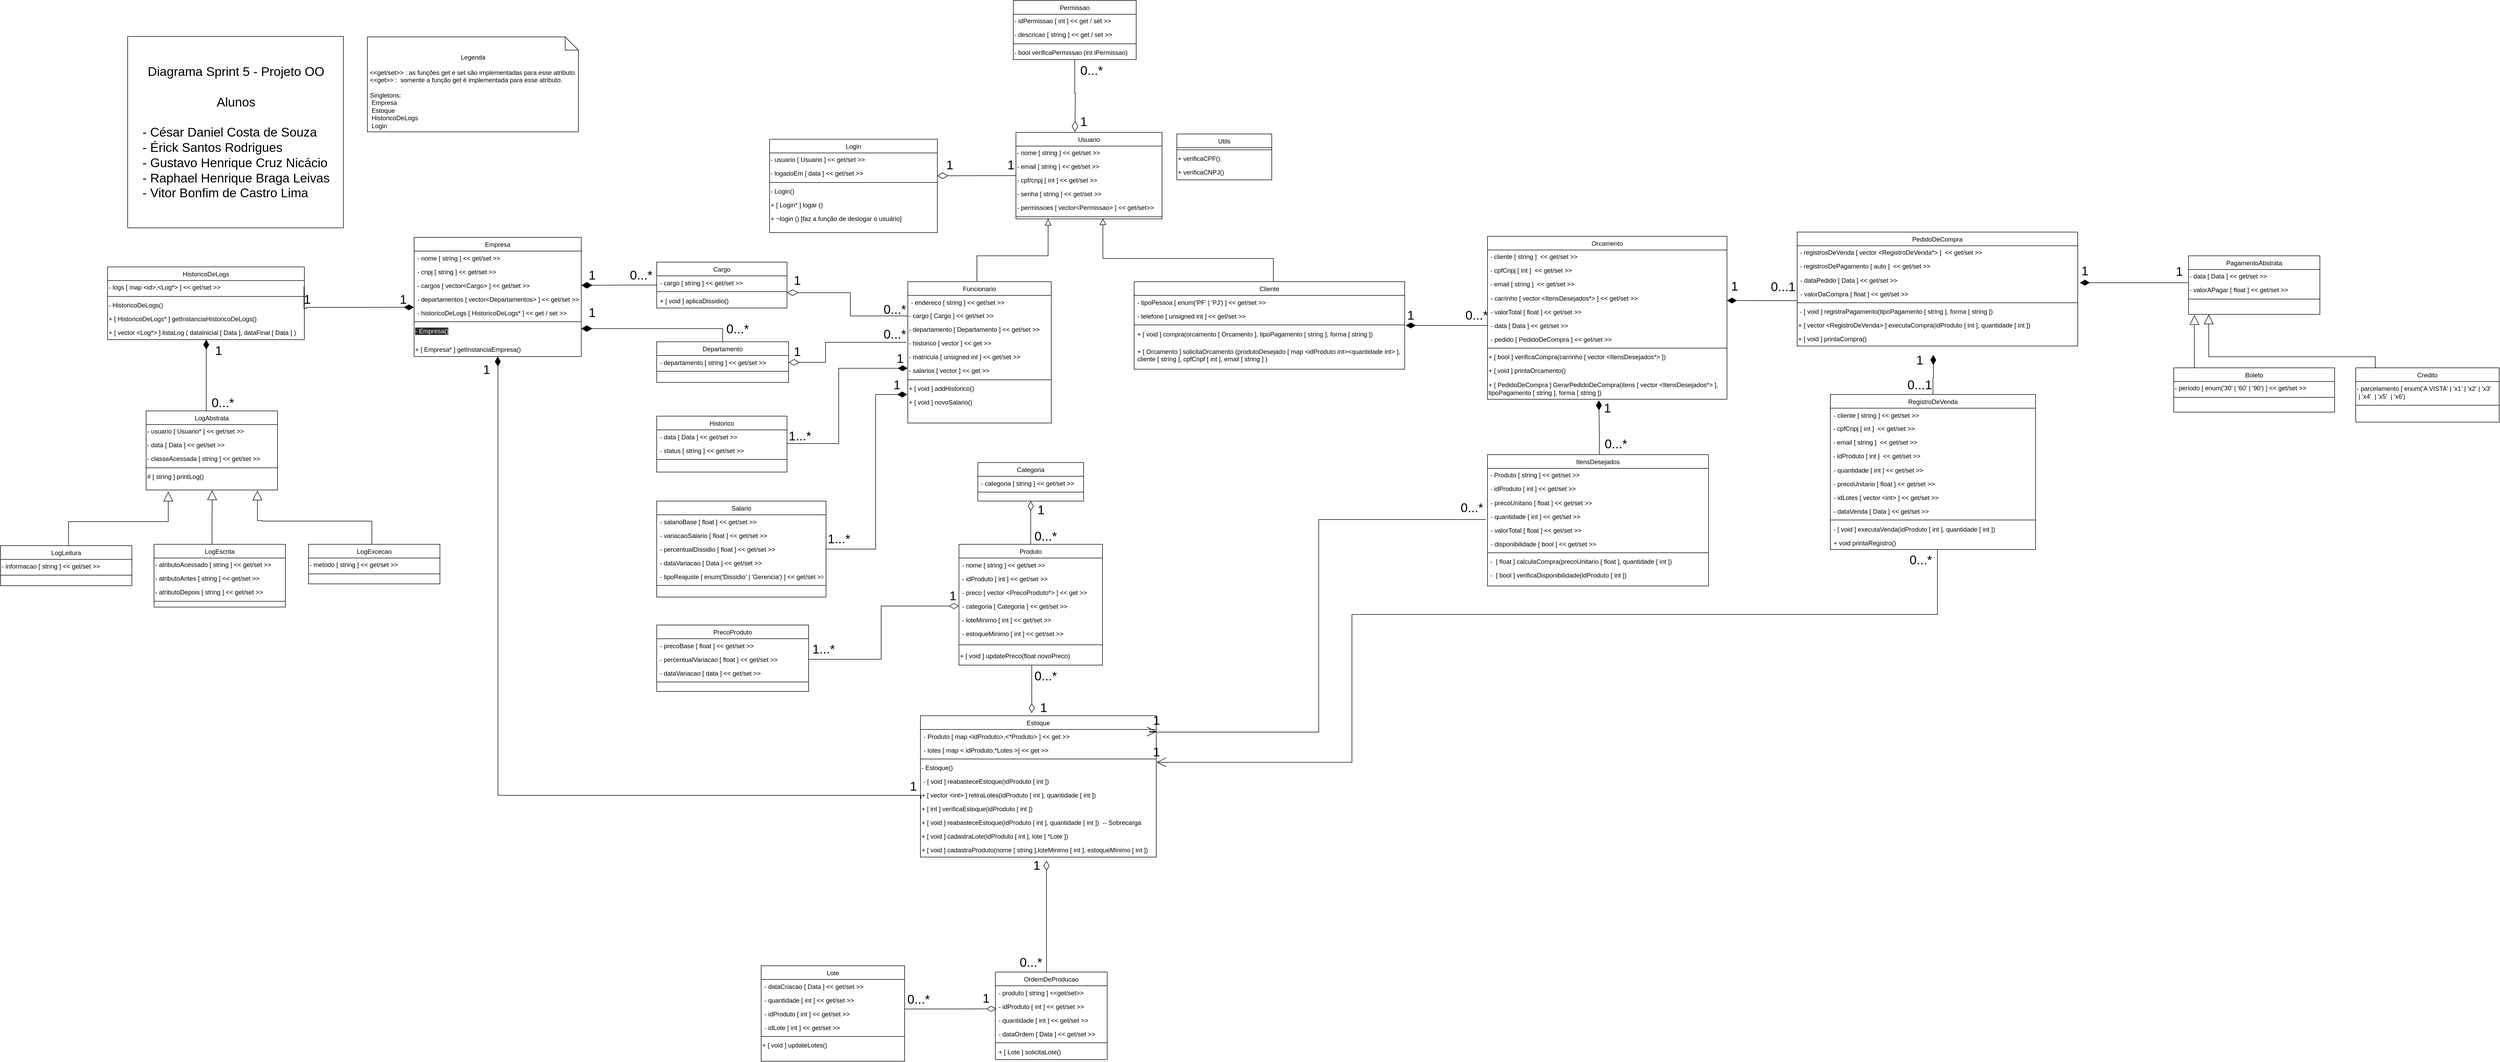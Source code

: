 <mxfile version="20.5.1" type="github">
  <diagram id="C5RBs43oDa-KdzZeNtuy" name="Diagrama UML">
    <mxGraphModel dx="1108" dy="920" grid="0" gridSize="10" guides="1" tooltips="1" connect="1" arrows="1" fold="1" page="0" pageScale="1" pageWidth="3000" pageHeight="2200" background="none" math="0" shadow="0">
      <root>
        <mxCell id="WIyWlLk6GJQsqaUBKTNV-0" />
        <mxCell id="WIyWlLk6GJQsqaUBKTNV-1" parent="WIyWlLk6GJQsqaUBKTNV-0" />
        <mxCell id="3wVNMFGkU4_Ji0onx0FX-9" style="edgeStyle=orthogonalEdgeStyle;rounded=0;orthogonalLoop=1;jettySize=auto;html=1;endArrow=diamondThin;endFill=0;endSize=18;entryX=0.999;entryY=0.664;entryDx=0;entryDy=0;entryPerimeter=0;" parent="WIyWlLk6GJQsqaUBKTNV-1" source="zkfFHV4jXpPFQw0GAbJ--0" target="7kLCC5m1ncn1rMBGexYA-43" edge="1">
          <mxGeometry relative="1" as="geometry">
            <Array as="points" />
          </mxGeometry>
        </mxCell>
        <mxCell id="zkfFHV4jXpPFQw0GAbJ--0" value="Usuario" style="swimlane;fontStyle=0;align=center;verticalAlign=top;childLayout=stackLayout;horizontal=1;startSize=26;horizontalStack=0;resizeParent=1;resizeLast=0;collapsible=1;marginBottom=0;rounded=0;shadow=0;strokeWidth=1;" parent="WIyWlLk6GJQsqaUBKTNV-1" vertex="1">
          <mxGeometry x="2041" y="246" width="277" height="164" as="geometry">
            <mxRectangle x="230" y="140" width="160" height="26" as="alternateBounds" />
          </mxGeometry>
        </mxCell>
        <mxCell id="vBj9m2bGYhIgA5voDM-1-0" value="- nome [ string ]&amp;nbsp;&amp;lt;&amp;lt; get/set &amp;gt;&amp;gt;" style="text;html=1;resizable=0;autosize=1;align=left;verticalAlign=middle;points=[];fillColor=none;strokeColor=none;rounded=0;" parent="zkfFHV4jXpPFQw0GAbJ--0" vertex="1">
          <mxGeometry y="26" width="277" height="26" as="geometry" />
        </mxCell>
        <mxCell id="vBj9m2bGYhIgA5voDM-1-1" value="- email [ string ] &amp;lt;&amp;lt; get/set &amp;gt;&amp;gt;" style="text;html=1;resizable=0;autosize=1;align=left;verticalAlign=middle;points=[];fillColor=none;strokeColor=none;rounded=0;" parent="zkfFHV4jXpPFQw0GAbJ--0" vertex="1">
          <mxGeometry y="52" width="277" height="26" as="geometry" />
        </mxCell>
        <mxCell id="yx7stbrxpLooVDBRRGh_-1" value="- cpf/cnpj [ int ] &amp;lt;&amp;lt; get/set &amp;gt;&amp;gt;" style="text;html=1;resizable=0;autosize=1;align=left;verticalAlign=middle;points=[];fillColor=none;strokeColor=none;rounded=0;" parent="zkfFHV4jXpPFQw0GAbJ--0" vertex="1">
          <mxGeometry y="78" width="277" height="26" as="geometry" />
        </mxCell>
        <mxCell id="7kLCC5m1ncn1rMBGexYA-38" value="- senha [ string ] &amp;lt;&amp;lt; get/set &amp;gt;&amp;gt;" style="text;html=1;resizable=0;autosize=1;align=left;verticalAlign=middle;points=[];fillColor=none;strokeColor=none;rounded=0;" parent="zkfFHV4jXpPFQw0GAbJ--0" vertex="1">
          <mxGeometry y="104" width="277" height="26" as="geometry" />
        </mxCell>
        <mxCell id="M2em0EXgHuWA70PSRnWb-28" value="- permissoes [ vector&amp;lt;Permissao&amp;gt; ] &amp;lt;&amp;lt; get/set&amp;gt;&amp;gt;" style="text;html=1;resizable=0;autosize=1;align=left;verticalAlign=middle;points=[];fillColor=none;strokeColor=none;rounded=0;" parent="zkfFHV4jXpPFQw0GAbJ--0" vertex="1">
          <mxGeometry y="130" width="277" height="26" as="geometry" />
        </mxCell>
        <mxCell id="zkfFHV4jXpPFQw0GAbJ--4" value="" style="line;html=1;strokeWidth=1;align=left;verticalAlign=middle;spacingTop=-1;spacingLeft=3;spacingRight=3;rotatable=0;labelPosition=right;points=[];portConstraint=eastwest;" parent="zkfFHV4jXpPFQw0GAbJ--0" vertex="1">
          <mxGeometry y="156" width="277" height="8" as="geometry" />
        </mxCell>
        <mxCell id="zkfFHV4jXpPFQw0GAbJ--6" value="Funcionario" style="swimlane;fontStyle=0;align=center;verticalAlign=top;childLayout=stackLayout;horizontal=1;startSize=26;horizontalStack=0;resizeParent=1;resizeLast=0;collapsible=1;marginBottom=0;rounded=0;shadow=0;strokeWidth=1;" parent="WIyWlLk6GJQsqaUBKTNV-1" vertex="1">
          <mxGeometry x="1836" y="529" width="272" height="268" as="geometry">
            <mxRectangle x="130" y="380" width="160" height="26" as="alternateBounds" />
          </mxGeometry>
        </mxCell>
        <mxCell id="zkfFHV4jXpPFQw0GAbJ--8" value="- endereco [ string ] &lt;&lt; get/set &gt;&gt;" style="text;align=left;verticalAlign=top;spacingLeft=4;spacingRight=4;overflow=hidden;rotatable=0;points=[[0,0.5],[1,0.5]];portConstraint=eastwest;rounded=0;shadow=0;html=0;fillColor=none;" parent="zkfFHV4jXpPFQw0GAbJ--6" vertex="1">
          <mxGeometry y="26" width="272" height="26" as="geometry" />
        </mxCell>
        <mxCell id="yx7stbrxpLooVDBRRGh_-7" value="- cargo [ Cargo ] &amp;lt;&amp;lt; get/set &amp;gt;&amp;gt;" style="text;html=1;resizable=0;autosize=1;align=left;verticalAlign=middle;points=[];fillColor=none;strokeColor=none;rounded=0;" parent="zkfFHV4jXpPFQw0GAbJ--6" vertex="1">
          <mxGeometry y="52" width="272" height="26" as="geometry" />
        </mxCell>
        <mxCell id="yx7stbrxpLooVDBRRGh_-11" value="- departamento [ Departamento ] &amp;lt;&amp;lt; get/set &amp;gt;&amp;gt;" style="text;html=1;resizable=0;autosize=1;align=left;verticalAlign=middle;points=[];fillColor=none;strokeColor=none;rounded=0;" parent="zkfFHV4jXpPFQw0GAbJ--6" vertex="1">
          <mxGeometry y="78" width="272" height="26" as="geometry" />
        </mxCell>
        <mxCell id="yx7stbrxpLooVDBRRGh_-56" value="- historico [ vector ] &amp;lt;&amp;lt; get &amp;gt;&amp;gt;" style="text;html=1;resizable=0;autosize=1;align=left;verticalAlign=middle;points=[];fillColor=none;strokeColor=none;rounded=0;" parent="zkfFHV4jXpPFQw0GAbJ--6" vertex="1">
          <mxGeometry y="104" width="272" height="26" as="geometry" />
        </mxCell>
        <mxCell id="mWcNmfGCxx20jXf8nt0t-0" value="- matricula [ unsigned int ] &amp;lt;&amp;lt; get/set &amp;gt;&amp;gt;" style="text;html=1;resizable=0;autosize=1;align=left;verticalAlign=middle;points=[];fillColor=none;strokeColor=none;rounded=0;" parent="zkfFHV4jXpPFQw0GAbJ--6" vertex="1">
          <mxGeometry y="130" width="272" height="26" as="geometry" />
        </mxCell>
        <mxCell id="mWcNmfGCxx20jXf8nt0t-25" value="- salarios [ vector ] &amp;lt;&amp;lt; get &amp;gt;&amp;gt;" style="text;html=1;resizable=0;autosize=1;align=left;verticalAlign=middle;points=[];fillColor=none;strokeColor=none;rounded=0;" parent="zkfFHV4jXpPFQw0GAbJ--6" vertex="1">
          <mxGeometry y="156" width="272" height="26" as="geometry" />
        </mxCell>
        <mxCell id="zkfFHV4jXpPFQw0GAbJ--9" value="" style="line;html=1;strokeWidth=1;align=left;verticalAlign=middle;spacingTop=-1;spacingLeft=3;spacingRight=3;rotatable=0;labelPosition=right;points=[];portConstraint=eastwest;" parent="zkfFHV4jXpPFQw0GAbJ--6" vertex="1">
          <mxGeometry y="182" width="272" height="8" as="geometry" />
        </mxCell>
        <mxCell id="yx7stbrxpLooVDBRRGh_-60" value="+ [ void ] addHistorico()" style="text;html=1;resizable=0;autosize=1;align=left;verticalAlign=middle;points=[];fillColor=none;strokeColor=none;rounded=0;" parent="zkfFHV4jXpPFQw0GAbJ--6" vertex="1">
          <mxGeometry y="190" width="272" height="26" as="geometry" />
        </mxCell>
        <mxCell id="VAJZHnrrX_qjfKX5aMCy-2" value="+ [ void ] novoSalario()" style="text;html=1;resizable=0;autosize=1;align=left;verticalAlign=middle;points=[];fillColor=none;strokeColor=none;rounded=0;" parent="zkfFHV4jXpPFQw0GAbJ--6" vertex="1">
          <mxGeometry y="216" width="272" height="26" as="geometry" />
        </mxCell>
        <mxCell id="zkfFHV4jXpPFQw0GAbJ--12" value="" style="endArrow=block;endSize=10;endFill=0;shadow=0;strokeWidth=1;rounded=0;edgeStyle=elbowEdgeStyle;elbow=vertical;" parent="WIyWlLk6GJQsqaUBKTNV-1" target="zkfFHV4jXpPFQw0GAbJ--0" edge="1">
          <mxGeometry width="160" relative="1" as="geometry">
            <mxPoint x="1967" y="528" as="sourcePoint" />
            <mxPoint x="1927" y="510" as="targetPoint" />
            <Array as="points">
              <mxPoint x="2102" y="480" />
              <mxPoint x="2102" y="489" />
              <mxPoint x="1950" y="598" />
              <mxPoint x="1883" y="598" />
              <mxPoint x="1993" y="522" />
              <mxPoint x="1885" y="663" />
              <mxPoint x="1953" y="643" />
              <mxPoint x="1880" y="684" />
              <mxPoint x="1917" y="670" />
              <mxPoint x="1951" y="628" />
              <mxPoint x="2035" y="593" />
              <mxPoint x="2048" y="601" />
            </Array>
          </mxGeometry>
        </mxCell>
        <mxCell id="zkfFHV4jXpPFQw0GAbJ--13" value="Cliente" style="swimlane;fontStyle=0;align=center;verticalAlign=top;childLayout=stackLayout;horizontal=1;startSize=26;horizontalStack=0;resizeParent=1;resizeLast=0;collapsible=1;marginBottom=0;rounded=0;shadow=0;strokeWidth=1;" parent="WIyWlLk6GJQsqaUBKTNV-1" vertex="1">
          <mxGeometry x="2265" y="529" width="513" height="166" as="geometry">
            <mxRectangle x="340" y="380" width="170" height="26" as="alternateBounds" />
          </mxGeometry>
        </mxCell>
        <mxCell id="zkfFHV4jXpPFQw0GAbJ--14" value="- tipoPessoa [ enum(&#39;PF&#39; | &#39;PJ&#39;) ] &lt;&lt; get/set &gt;&gt;" style="text;align=left;verticalAlign=top;spacingLeft=4;spacingRight=4;overflow=hidden;rotatable=0;points=[[0,0.5],[1,0.5]];portConstraint=eastwest;" parent="zkfFHV4jXpPFQw0GAbJ--13" vertex="1">
          <mxGeometry y="26" width="513" height="26" as="geometry" />
        </mxCell>
        <mxCell id="yx7stbrxpLooVDBRRGh_-13" value="- telefone [ unsigned int ] &lt;&lt; get/set &gt;&gt;" style="text;align=left;verticalAlign=top;spacingLeft=4;spacingRight=4;overflow=hidden;rotatable=0;points=[[0,0.5],[1,0.5]];portConstraint=eastwest;rounded=0;shadow=0;html=0;" parent="zkfFHV4jXpPFQw0GAbJ--13" vertex="1">
          <mxGeometry y="52" width="513" height="26" as="geometry" />
        </mxCell>
        <mxCell id="zkfFHV4jXpPFQw0GAbJ--15" value="" style="line;html=1;strokeWidth=1;align=left;verticalAlign=middle;spacingTop=-1;spacingLeft=3;spacingRight=3;rotatable=0;labelPosition=right;points=[];portConstraint=eastwest;" parent="zkfFHV4jXpPFQw0GAbJ--13" vertex="1">
          <mxGeometry y="78" width="513" height="8" as="geometry" />
        </mxCell>
        <mxCell id="eWod7wNQgIvaONbQWn_n-7" value="+ [ void ] compra(orcamento [ Orcamento ], tipoPagamento [ string ], forma [ string ])" style="text;align=left;verticalAlign=top;spacingLeft=4;spacingRight=4;overflow=hidden;rotatable=0;points=[[0,0.5],[1,0.5]];portConstraint=eastwest;rounded=0;shadow=0;html=0;" parent="zkfFHV4jXpPFQw0GAbJ--13" vertex="1">
          <mxGeometry y="86" width="513" height="33" as="geometry" />
        </mxCell>
        <mxCell id="YGI2oginyyZpjjxHaFJb-47" value="+ [ Orcamento ] solicitaOrcamento (produtoDesejado [ map &lt;idProduto int&gt;&lt;quantidade int&gt; ],&#xa;cliente [ string ], cpfCnpf [ int ], email [ string ] )" style="text;align=left;verticalAlign=top;spacingLeft=4;spacingRight=4;overflow=hidden;rotatable=0;points=[[0,0.5],[1,0.5]];portConstraint=eastwest;rounded=0;shadow=0;html=0;" parent="zkfFHV4jXpPFQw0GAbJ--13" vertex="1">
          <mxGeometry y="119" width="513" height="34" as="geometry" />
        </mxCell>
        <mxCell id="zkfFHV4jXpPFQw0GAbJ--16" value="" style="endArrow=block;endSize=10;endFill=0;shadow=0;strokeWidth=1;rounded=0;edgeStyle=elbowEdgeStyle;elbow=vertical;entryX=0.595;entryY=0.875;entryDx=0;entryDy=0;entryPerimeter=0;" parent="WIyWlLk6GJQsqaUBKTNV-1" source="zkfFHV4jXpPFQw0GAbJ--13" target="zkfFHV4jXpPFQw0GAbJ--4" edge="1">
          <mxGeometry width="160" relative="1" as="geometry">
            <mxPoint x="1937" y="680" as="sourcePoint" />
            <mxPoint x="2208" y="418" as="targetPoint" />
            <Array as="points">
              <mxPoint x="2529" y="485" />
              <mxPoint x="2293" y="480" />
              <mxPoint x="2300" y="474" />
              <mxPoint x="2309" y="500" />
              <mxPoint x="2245" y="483" />
              <mxPoint x="2246" y="550" />
              <mxPoint x="2184" y="554" />
              <mxPoint x="2161" y="597" />
              <mxPoint x="2107" y="550" />
              <mxPoint x="2197" y="665" />
              <mxPoint x="2158" y="643" />
            </Array>
          </mxGeometry>
        </mxCell>
        <mxCell id="mWcNmfGCxx20jXf8nt0t-1" value="Utils" style="swimlane;fontStyle=0;align=center;verticalAlign=top;childLayout=stackLayout;horizontal=1;startSize=26;horizontalStack=0;resizeParent=1;resizeLast=0;collapsible=1;marginBottom=0;rounded=0;shadow=0;strokeWidth=1;" parent="WIyWlLk6GJQsqaUBKTNV-1" vertex="1">
          <mxGeometry x="2346" y="249" width="180" height="87" as="geometry">
            <mxRectangle x="340" y="380" width="170" height="26" as="alternateBounds" />
          </mxGeometry>
        </mxCell>
        <mxCell id="mWcNmfGCxx20jXf8nt0t-4" value="" style="line;html=1;strokeWidth=1;align=left;verticalAlign=middle;spacingTop=-1;spacingLeft=3;spacingRight=3;rotatable=0;labelPosition=right;points=[];portConstraint=eastwest;" parent="mWcNmfGCxx20jXf8nt0t-1" vertex="1">
          <mxGeometry y="26" width="180" height="8" as="geometry" />
        </mxCell>
        <mxCell id="mWcNmfGCxx20jXf8nt0t-6" value="+ verificaCPF()" style="text;html=1;resizable=0;autosize=1;align=left;verticalAlign=middle;points=[];fillColor=none;strokeColor=none;rounded=0;" parent="mWcNmfGCxx20jXf8nt0t-1" vertex="1">
          <mxGeometry y="34" width="180" height="26" as="geometry" />
        </mxCell>
        <mxCell id="mWcNmfGCxx20jXf8nt0t-7" value="+ verificaCNPJ()" style="text;html=1;resizable=0;autosize=1;align=left;verticalAlign=middle;points=[];fillColor=none;strokeColor=none;rounded=0;" parent="mWcNmfGCxx20jXf8nt0t-1" vertex="1">
          <mxGeometry y="60" width="180" height="26" as="geometry" />
        </mxCell>
        <mxCell id="3wVNMFGkU4_Ji0onx0FX-13" style="edgeStyle=orthogonalEdgeStyle;rounded=0;orthogonalLoop=1;jettySize=auto;html=1;entryX=1;entryY=0.5;entryDx=0;entryDy=0;endArrow=diamondThin;endFill=1;endSize=18;" parent="WIyWlLk6GJQsqaUBKTNV-1" source="vBj9m2bGYhIgA5voDM-1-13" target="7kLCC5m1ncn1rMBGexYA-3" edge="1">
          <mxGeometry relative="1" as="geometry" />
        </mxCell>
        <mxCell id="vBj9m2bGYhIgA5voDM-1-13" value="Cargo" style="swimlane;fontStyle=0;align=center;verticalAlign=top;childLayout=stackLayout;horizontal=1;startSize=26;horizontalStack=0;resizeParent=1;resizeLast=0;collapsible=1;marginBottom=0;rounded=0;shadow=0;strokeWidth=1;" parent="WIyWlLk6GJQsqaUBKTNV-1" vertex="1">
          <mxGeometry x="1360" y="492" width="247" height="87" as="geometry">
            <mxRectangle x="550" y="140" width="160" height="26" as="alternateBounds" />
          </mxGeometry>
        </mxCell>
        <mxCell id="vBj9m2bGYhIgA5voDM-1-14" value="- cargo [ string ] &lt;&lt; get/set &gt;&gt;" style="text;align=left;verticalAlign=top;spacingLeft=4;spacingRight=4;overflow=hidden;rotatable=0;points=[[0,0.5],[1,0.5]];portConstraint=eastwest;" parent="vBj9m2bGYhIgA5voDM-1-13" vertex="1">
          <mxGeometry y="26" width="247" height="26" as="geometry" />
        </mxCell>
        <mxCell id="vBj9m2bGYhIgA5voDM-1-16" value="" style="line;html=1;strokeWidth=1;align=left;verticalAlign=middle;spacingTop=-1;spacingLeft=3;spacingRight=3;rotatable=0;labelPosition=right;points=[];portConstraint=eastwest;" parent="vBj9m2bGYhIgA5voDM-1-13" vertex="1">
          <mxGeometry y="52" width="247" height="8" as="geometry" />
        </mxCell>
        <mxCell id="VAJZHnrrX_qjfKX5aMCy-3" value="+ [ void ] aplicaDissidio()" style="text;align=left;verticalAlign=top;spacingLeft=4;spacingRight=4;overflow=hidden;rotatable=0;points=[[0,0.5],[1,0.5]];portConstraint=eastwest;" parent="vBj9m2bGYhIgA5voDM-1-13" vertex="1">
          <mxGeometry y="60" width="247" height="26" as="geometry" />
        </mxCell>
        <mxCell id="3wVNMFGkU4_Ji0onx0FX-14" style="edgeStyle=orthogonalEdgeStyle;rounded=0;orthogonalLoop=1;jettySize=auto;html=1;endArrow=diamondThin;endFill=1;endSize=18;" parent="WIyWlLk6GJQsqaUBKTNV-1" source="vBj9m2bGYhIgA5voDM-1-19" target="QKy6g-BmtBENM2KowJZ9-1" edge="1">
          <mxGeometry relative="1" as="geometry">
            <Array as="points">
              <mxPoint x="1485" y="618" />
            </Array>
            <mxPoint x="1272" y="682" as="targetPoint" />
          </mxGeometry>
        </mxCell>
        <mxCell id="vBj9m2bGYhIgA5voDM-1-19" value="Departamento" style="swimlane;fontStyle=0;align=center;verticalAlign=top;childLayout=stackLayout;horizontal=1;startSize=26;horizontalStack=0;resizeParent=1;resizeLast=0;collapsible=1;marginBottom=0;rounded=0;shadow=0;strokeWidth=1;" parent="WIyWlLk6GJQsqaUBKTNV-1" vertex="1">
          <mxGeometry x="1360" y="643" width="250" height="77" as="geometry">
            <mxRectangle x="550" y="140" width="160" height="26" as="alternateBounds" />
          </mxGeometry>
        </mxCell>
        <mxCell id="vBj9m2bGYhIgA5voDM-1-20" value="- departamento [ string ] &lt;&lt; get/set &gt;&gt;" style="text;align=left;verticalAlign=top;spacingLeft=4;spacingRight=4;overflow=hidden;rotatable=0;points=[[0,0.5],[1,0.5]];portConstraint=eastwest;" parent="vBj9m2bGYhIgA5voDM-1-19" vertex="1">
          <mxGeometry y="26" width="250" height="26" as="geometry" />
        </mxCell>
        <mxCell id="vBj9m2bGYhIgA5voDM-1-21" value="" style="line;html=1;strokeWidth=1;align=left;verticalAlign=middle;spacingTop=-1;spacingLeft=3;spacingRight=3;rotatable=0;labelPosition=right;points=[];portConstraint=eastwest;" parent="vBj9m2bGYhIgA5voDM-1-19" vertex="1">
          <mxGeometry y="52" width="250" height="8" as="geometry" />
        </mxCell>
        <mxCell id="vBj9m2bGYhIgA5voDM-1-24" value="Historico" style="swimlane;fontStyle=0;align=center;verticalAlign=top;childLayout=stackLayout;horizontal=1;startSize=26;horizontalStack=0;resizeParent=1;resizeLast=0;collapsible=1;marginBottom=0;rounded=0;shadow=0;strokeWidth=1;" parent="WIyWlLk6GJQsqaUBKTNV-1" vertex="1">
          <mxGeometry x="1360" y="784" width="247" height="106" as="geometry">
            <mxRectangle x="550" y="140" width="160" height="26" as="alternateBounds" />
          </mxGeometry>
        </mxCell>
        <mxCell id="vBj9m2bGYhIgA5voDM-1-25" value="- data [ Data ] &lt;&lt; get/set &gt;&gt;" style="text;align=left;verticalAlign=top;spacingLeft=4;spacingRight=4;overflow=hidden;rotatable=0;points=[[0,0.5],[1,0.5]];portConstraint=eastwest;rounded=0;shadow=0;html=0;" parent="vBj9m2bGYhIgA5voDM-1-24" vertex="1">
          <mxGeometry y="26" width="247" height="26" as="geometry" />
        </mxCell>
        <mxCell id="vBj9m2bGYhIgA5voDM-1-26" value="- status [ string ] &lt;&lt; get/set &gt;&gt;" style="text;align=left;verticalAlign=top;spacingLeft=4;spacingRight=4;overflow=hidden;rotatable=0;points=[[0,0.5],[1,0.5]];portConstraint=eastwest;rounded=0;shadow=0;html=0;" parent="vBj9m2bGYhIgA5voDM-1-24" vertex="1">
          <mxGeometry y="52" width="247" height="26" as="geometry" />
        </mxCell>
        <mxCell id="vBj9m2bGYhIgA5voDM-1-27" value="" style="line;html=1;strokeWidth=1;align=left;verticalAlign=middle;spacingTop=-1;spacingLeft=3;spacingRight=3;rotatable=0;labelPosition=right;points=[];portConstraint=eastwest;" parent="vBj9m2bGYhIgA5voDM-1-24" vertex="1">
          <mxGeometry y="78" width="247" height="8" as="geometry" />
        </mxCell>
        <mxCell id="vBj9m2bGYhIgA5voDM-1-30" value="Salario" style="swimlane;fontStyle=0;align=center;verticalAlign=top;childLayout=stackLayout;horizontal=1;startSize=26;horizontalStack=0;resizeParent=1;resizeLast=0;collapsible=1;marginBottom=0;rounded=0;shadow=0;strokeWidth=1;" parent="WIyWlLk6GJQsqaUBKTNV-1" vertex="1">
          <mxGeometry x="1360" y="945" width="321" height="182" as="geometry">
            <mxRectangle x="340" y="380" width="170" height="26" as="alternateBounds" />
          </mxGeometry>
        </mxCell>
        <mxCell id="vBj9m2bGYhIgA5voDM-1-31" value="- salarioBase [ float ] &lt;&lt; get/set &gt;&gt;" style="text;align=left;verticalAlign=top;spacingLeft=4;spacingRight=4;overflow=hidden;rotatable=0;points=[[0,0.5],[1,0.5]];portConstraint=eastwest;" parent="vBj9m2bGYhIgA5voDM-1-30" vertex="1">
          <mxGeometry y="26" width="321" height="26" as="geometry" />
        </mxCell>
        <mxCell id="vBj9m2bGYhIgA5voDM-1-32" value="- variacaoSalario [ float ] &lt;&lt; get/set &gt;&gt;" style="text;align=left;verticalAlign=top;spacingLeft=4;spacingRight=4;overflow=hidden;rotatable=0;points=[[0,0.5],[1,0.5]];portConstraint=eastwest;rounded=0;shadow=0;html=0;" parent="vBj9m2bGYhIgA5voDM-1-30" vertex="1">
          <mxGeometry y="52" width="321" height="26" as="geometry" />
        </mxCell>
        <mxCell id="o2TB0ycGtMZ3YjSjIcyG-0" value="- percentualDissidio [ float ] &lt;&lt; get/set &gt;&gt;" style="text;align=left;verticalAlign=top;spacingLeft=4;spacingRight=4;overflow=hidden;rotatable=0;points=[[0,0.5],[1,0.5]];portConstraint=eastwest;rounded=0;shadow=0;html=0;" parent="vBj9m2bGYhIgA5voDM-1-30" vertex="1">
          <mxGeometry y="78" width="321" height="26" as="geometry" />
        </mxCell>
        <mxCell id="vBj9m2bGYhIgA5voDM-1-33" value="- dataVariacao [ Data ] &lt;&lt; get/set &gt;&gt;" style="text;align=left;verticalAlign=top;spacingLeft=4;spacingRight=4;overflow=hidden;rotatable=0;points=[[0,0.5],[1,0.5]];portConstraint=eastwest;rounded=0;shadow=0;html=0;" parent="vBj9m2bGYhIgA5voDM-1-30" vertex="1">
          <mxGeometry y="104" width="321" height="26" as="geometry" />
        </mxCell>
        <mxCell id="vBj9m2bGYhIgA5voDM-1-34" value="- tipoReajuste [ enum(&#39;Dissidio&#39; | &#39;Gerencia&#39;) ] &lt;&lt; get/set &gt;&gt;" style="text;align=left;verticalAlign=top;spacingLeft=4;spacingRight=4;overflow=hidden;rotatable=0;points=[[0,0.5],[1,0.5]];portConstraint=eastwest;rounded=0;shadow=0;html=0;" parent="vBj9m2bGYhIgA5voDM-1-30" vertex="1">
          <mxGeometry y="130" width="321" height="26" as="geometry" />
        </mxCell>
        <mxCell id="vBj9m2bGYhIgA5voDM-1-35" value="" style="line;html=1;strokeWidth=1;align=left;verticalAlign=middle;spacingTop=-1;spacingLeft=3;spacingRight=3;rotatable=0;labelPosition=right;points=[];portConstraint=eastwest;" parent="vBj9m2bGYhIgA5voDM-1-30" vertex="1">
          <mxGeometry y="156" width="321" height="8" as="geometry" />
        </mxCell>
        <mxCell id="vBj9m2bGYhIgA5voDM-1-40" style="edgeStyle=orthogonalEdgeStyle;rounded=0;orthogonalLoop=1;jettySize=auto;html=1;endArrow=diamondThin;endFill=0;startSize=6;endSize=18;" parent="WIyWlLk6GJQsqaUBKTNV-1" source="yx7stbrxpLooVDBRRGh_-7" edge="1">
          <mxGeometry relative="1" as="geometry">
            <mxPoint x="1607" y="550" as="targetPoint" />
            <Array as="points">
              <mxPoint x="1727" y="594" />
              <mxPoint x="1727" y="550" />
            </Array>
          </mxGeometry>
        </mxCell>
        <mxCell id="vBj9m2bGYhIgA5voDM-1-42" style="edgeStyle=orthogonalEdgeStyle;rounded=0;orthogonalLoop=1;jettySize=auto;html=1;endArrow=diamondThin;endFill=0;startSize=6;endSize=18;exitX=-0.013;exitY=0.476;exitDx=0;exitDy=0;exitPerimeter=0;entryX=1;entryY=0.5;entryDx=0;entryDy=0;" parent="WIyWlLk6GJQsqaUBKTNV-1" source="yx7stbrxpLooVDBRRGh_-56" target="vBj9m2bGYhIgA5voDM-1-20" edge="1">
          <mxGeometry relative="1" as="geometry">
            <Array as="points">
              <mxPoint x="1833" y="644" />
              <mxPoint x="1680" y="644" />
              <mxPoint x="1680" y="682" />
            </Array>
            <mxPoint x="1779" y="640" as="sourcePoint" />
            <mxPoint x="1669" y="649" as="targetPoint" />
          </mxGeometry>
        </mxCell>
        <mxCell id="vBj9m2bGYhIgA5voDM-1-43" style="edgeStyle=orthogonalEdgeStyle;rounded=0;orthogonalLoop=1;jettySize=auto;html=1;endArrow=none;endFill=0;startSize=16;endSize=18;exitX=-0.001;exitY=0.316;exitDx=0;exitDy=0;exitPerimeter=0;startArrow=diamondThin;startFill=1;" parent="WIyWlLk6GJQsqaUBKTNV-1" source="mWcNmfGCxx20jXf8nt0t-25" edge="1">
          <mxGeometry relative="1" as="geometry">
            <Array as="points">
              <mxPoint x="1705" y="693" />
              <mxPoint x="1705" y="836" />
            </Array>
            <mxPoint x="1782" y="784" as="sourcePoint" />
            <mxPoint x="1607" y="834" as="targetPoint" />
          </mxGeometry>
        </mxCell>
        <mxCell id="vBj9m2bGYhIgA5voDM-1-44" style="edgeStyle=orthogonalEdgeStyle;rounded=0;orthogonalLoop=1;jettySize=auto;html=1;endArrow=none;endFill=0;startSize=16;endSize=18;entryX=1;entryY=0.5;entryDx=0;entryDy=0;startArrow=diamondThin;startFill=1;" parent="WIyWlLk6GJQsqaUBKTNV-1" target="o2TB0ycGtMZ3YjSjIcyG-0" edge="1">
          <mxGeometry relative="1" as="geometry">
            <Array as="points">
              <mxPoint x="1775" y="743" />
              <mxPoint x="1775" y="1036" />
            </Array>
            <mxPoint x="1835" y="743" as="sourcePoint" />
            <mxPoint x="1766" y="1017" as="targetPoint" />
          </mxGeometry>
        </mxCell>
        <mxCell id="vBj9m2bGYhIgA5voDM-1-45" value="1" style="text;html=1;resizable=0;autosize=1;align=center;verticalAlign=middle;points=[];fillColor=none;strokeColor=none;rounded=0;fontSize=24;" parent="WIyWlLk6GJQsqaUBKTNV-1" vertex="1">
          <mxGeometry x="1610" y="506" width="31" height="41" as="geometry" />
        </mxCell>
        <mxCell id="vBj9m2bGYhIgA5voDM-1-46" value="0...*" style="text;html=1;resizable=0;autosize=1;align=center;verticalAlign=middle;points=[];fillColor=none;strokeColor=none;rounded=0;fontSize=24;" parent="WIyWlLk6GJQsqaUBKTNV-1" vertex="1">
          <mxGeometry x="1780" y="561" width="61" height="41" as="geometry" />
        </mxCell>
        <mxCell id="vBj9m2bGYhIgA5voDM-1-47" value="1" style="text;html=1;resizable=0;autosize=1;align=center;verticalAlign=middle;points=[];fillColor=none;strokeColor=none;rounded=0;fontSize=24;" parent="WIyWlLk6GJQsqaUBKTNV-1" vertex="1">
          <mxGeometry x="1805" y="654" width="31" height="41" as="geometry" />
        </mxCell>
        <mxCell id="vBj9m2bGYhIgA5voDM-1-48" value="0...*" style="text;html=1;resizable=0;autosize=1;align=center;verticalAlign=middle;points=[];fillColor=none;strokeColor=none;rounded=0;fontSize=24;" parent="WIyWlLk6GJQsqaUBKTNV-1" vertex="1">
          <mxGeometry x="1780" y="608" width="61" height="41" as="geometry" />
        </mxCell>
        <mxCell id="vBj9m2bGYhIgA5voDM-1-50" value="1...*" style="text;html=1;resizable=0;autosize=1;align=center;verticalAlign=middle;points=[];fillColor=none;strokeColor=none;rounded=0;fontSize=24;" parent="WIyWlLk6GJQsqaUBKTNV-1" vertex="1">
          <mxGeometry x="1600" y="801.86" width="61" height="41" as="geometry" />
        </mxCell>
        <mxCell id="vBj9m2bGYhIgA5voDM-1-51" value="1" style="text;html=1;resizable=0;autosize=1;align=center;verticalAlign=middle;points=[];fillColor=none;strokeColor=none;rounded=0;fontSize=24;" parent="WIyWlLk6GJQsqaUBKTNV-1" vertex="1">
          <mxGeometry x="1610" y="641.5" width="31" height="41" as="geometry" />
        </mxCell>
        <mxCell id="vBj9m2bGYhIgA5voDM-1-52" value="1" style="text;html=1;resizable=0;autosize=1;align=center;verticalAlign=middle;points=[];fillColor=none;strokeColor=none;rounded=0;fontSize=24;" parent="WIyWlLk6GJQsqaUBKTNV-1" vertex="1">
          <mxGeometry x="1799" y="704" width="31" height="41" as="geometry" />
        </mxCell>
        <mxCell id="vBj9m2bGYhIgA5voDM-1-53" value="1...*" style="text;html=1;resizable=0;autosize=1;align=center;verticalAlign=middle;points=[];fillColor=none;strokeColor=none;rounded=0;fontSize=24;" parent="WIyWlLk6GJQsqaUBKTNV-1" vertex="1">
          <mxGeometry x="1674" y="996" width="61" height="41" as="geometry" />
        </mxCell>
        <mxCell id="vBj9m2bGYhIgA5voDM-1-55" value="&lt;div style=&quot;&quot;&gt;&lt;span style=&quot;&quot;&gt;&lt;br&gt;&lt;/span&gt;&lt;/div&gt;&lt;div style=&quot;&quot;&gt;&lt;span style=&quot;&quot;&gt;Diagrama Sprint 5 - Projeto OO&lt;br&gt;&lt;br&gt;&lt;/span&gt;&lt;/div&gt;&lt;div style=&quot;&quot;&gt;&lt;span style=&quot;&quot;&gt;Alunos&lt;/span&gt;&lt;/div&gt;&lt;div style=&quot;&quot;&gt;&lt;span style=&quot;&quot;&gt;&lt;br&gt;&lt;/span&gt;&lt;/div&gt;&lt;div style=&quot;text-align: left;&quot;&gt;&lt;span style=&quot;&quot;&gt;-&amp;nbsp;César Daniel Costa de Souza&lt;/span&gt;&lt;/div&gt;&lt;div style=&quot;text-align: left;&quot;&gt;&lt;span style=&quot;&quot;&gt;-&amp;nbsp;Érick Santos Rodrigues&lt;/span&gt;&lt;/div&gt;&lt;div style=&quot;text-align: left;&quot;&gt;&lt;span style=&quot;&quot;&gt;-&amp;nbsp;&lt;/span&gt;&lt;span style=&quot;background-color: initial;&quot;&gt;Gustavo Henrique Cruz Nicácio&lt;/span&gt;&lt;/div&gt;&lt;div style=&quot;text-align: left;&quot;&gt;&lt;span style=&quot;&quot;&gt;- Raphael Henrique Braga Leivas&lt;/span&gt;&lt;/div&gt;&lt;div style=&quot;text-align: left;&quot;&gt;&lt;span style=&quot;&quot;&gt;-&amp;nbsp;Vitor Bonfim de Castro Lima&lt;/span&gt;&lt;/div&gt;&lt;div style=&quot;text-align: left;&quot;&gt;&lt;span style=&quot;&quot;&gt;&lt;br&gt;&lt;/span&gt;&lt;/div&gt;" style="text;html=1;resizable=0;autosize=1;align=center;verticalAlign=middle;points=[];rounded=0;fontSize=24;labelBorderColor=none;spacingTop=0;glass=0;labelBackgroundColor=none;spacing=20;strokeColor=default;" parent="WIyWlLk6GJQsqaUBKTNV-1" vertex="1">
          <mxGeometry x="357" y="64" width="409" height="363" as="geometry" />
        </mxCell>
        <mxCell id="VAJZHnrrX_qjfKX5aMCy-21" style="edgeStyle=orthogonalEdgeStyle;rounded=0;orthogonalLoop=1;jettySize=auto;html=1;strokeWidth=1;startArrow=none;startFill=0;endArrow=diamondThin;endFill=0;startSize=16;endSize=16;" parent="WIyWlLk6GJQsqaUBKTNV-1" source="zTteDzw6mhybtIft6KNz-0" edge="1">
          <mxGeometry relative="1" as="geometry">
            <mxPoint x="2071" y="1347" as="targetPoint" />
            <Array as="points">
              <mxPoint x="2071" y="1309" />
              <mxPoint x="2071" y="1309" />
            </Array>
          </mxGeometry>
        </mxCell>
        <mxCell id="zTteDzw6mhybtIft6KNz-0" value="Produto" style="swimlane;fontStyle=0;align=center;verticalAlign=top;childLayout=stackLayout;horizontal=1;startSize=26;horizontalStack=0;resizeParent=1;resizeLast=0;collapsible=1;marginBottom=0;rounded=0;shadow=0;strokeWidth=1;" parent="WIyWlLk6GJQsqaUBKTNV-1" vertex="1">
          <mxGeometry x="1933" y="1027" width="272" height="229" as="geometry">
            <mxRectangle x="130" y="380" width="160" height="26" as="alternateBounds" />
          </mxGeometry>
        </mxCell>
        <mxCell id="zTteDzw6mhybtIft6KNz-1" value="- nome [ string ] &lt;&lt; get/set &gt;&gt;" style="text;align=left;verticalAlign=top;spacingLeft=4;spacingRight=4;overflow=hidden;rotatable=0;points=[[0,0.5],[1,0.5]];portConstraint=eastwest;" parent="zTteDzw6mhybtIft6KNz-0" vertex="1">
          <mxGeometry y="26" width="272" height="26" as="geometry" />
        </mxCell>
        <mxCell id="zTteDzw6mhybtIft6KNz-2" value="- idProduto [ int ] &lt;&lt; get/set &gt;&gt;" style="text;align=left;verticalAlign=top;spacingLeft=4;spacingRight=4;overflow=hidden;rotatable=0;points=[[0,0.5],[1,0.5]];portConstraint=eastwest;rounded=0;shadow=0;html=0;" parent="zTteDzw6mhybtIft6KNz-0" vertex="1">
          <mxGeometry y="52" width="272" height="26" as="geometry" />
        </mxCell>
        <mxCell id="zTteDzw6mhybtIft6KNz-3" value="- preco [ vector &lt;PrecoProduto*&gt; ] &lt;&lt; get &gt;&gt;" style="text;align=left;verticalAlign=top;spacingLeft=4;spacingRight=4;overflow=hidden;rotatable=0;points=[[0,0.5],[1,0.5]];portConstraint=eastwest;rounded=0;shadow=0;html=0;" parent="zTteDzw6mhybtIft6KNz-0" vertex="1">
          <mxGeometry y="78" width="272" height="26" as="geometry" />
        </mxCell>
        <mxCell id="zTteDzw6mhybtIft6KNz-4" value="- categoria [ Categoria ] &lt;&lt; get/set &gt;&gt;" style="text;align=left;verticalAlign=top;spacingLeft=4;spacingRight=4;overflow=hidden;rotatable=0;points=[[0,0.5],[1,0.5]];portConstraint=eastwest;rounded=0;shadow=0;html=0;" parent="zTteDzw6mhybtIft6KNz-0" vertex="1">
          <mxGeometry y="104" width="272" height="26" as="geometry" />
        </mxCell>
        <mxCell id="zTteDzw6mhybtIft6KNz-5" value="- loteMinimo [ int ] &lt;&lt; get/set &gt;&gt;" style="text;align=left;verticalAlign=top;spacingLeft=4;spacingRight=4;overflow=hidden;rotatable=0;points=[[0,0.5],[1,0.5]];portConstraint=eastwest;rounded=0;shadow=0;html=0;" parent="zTteDzw6mhybtIft6KNz-0" vertex="1">
          <mxGeometry y="130" width="272" height="26" as="geometry" />
        </mxCell>
        <mxCell id="zTteDzw6mhybtIft6KNz-6" value="- estoqueMinimo [ int ] &lt;&lt; get/set &gt;&gt;" style="text;align=left;verticalAlign=top;spacingLeft=4;spacingRight=4;overflow=hidden;rotatable=0;points=[[0,0.5],[1,0.5]];portConstraint=eastwest;rounded=0;shadow=0;html=0;" parent="zTteDzw6mhybtIft6KNz-0" vertex="1">
          <mxGeometry y="156" width="272" height="26" as="geometry" />
        </mxCell>
        <mxCell id="zTteDzw6mhybtIft6KNz-8" value="" style="line;html=1;strokeWidth=1;align=left;verticalAlign=middle;spacingTop=-1;spacingLeft=3;spacingRight=3;rotatable=0;labelPosition=right;points=[];portConstraint=eastwest;" parent="zTteDzw6mhybtIft6KNz-0" vertex="1">
          <mxGeometry y="182" width="272" height="17" as="geometry" />
        </mxCell>
        <mxCell id="b2Q9ZwZEgmiC0DYaMUe_-2" value="+ [ void ] updatePreco(float novoPreco)" style="text;html=1;resizable=0;autosize=1;align=left;verticalAlign=middle;points=[];fillColor=none;strokeColor=none;rounded=0;" parent="zTteDzw6mhybtIft6KNz-0" vertex="1">
          <mxGeometry y="199" width="272" height="26" as="geometry" />
        </mxCell>
        <mxCell id="VAJZHnrrX_qjfKX5aMCy-22" style="edgeStyle=orthogonalEdgeStyle;rounded=0;orthogonalLoop=1;jettySize=auto;html=1;entryX=0.5;entryY=0;entryDx=0;entryDy=0;strokeWidth=1;startArrow=diamondThin;startFill=0;endArrow=none;endFill=0;startSize=16;endSize=16;" parent="WIyWlLk6GJQsqaUBKTNV-1" source="zTteDzw6mhybtIft6KNz-17" target="zTteDzw6mhybtIft6KNz-0" edge="1">
          <mxGeometry relative="1" as="geometry" />
        </mxCell>
        <mxCell id="zTteDzw6mhybtIft6KNz-17" value="Categoria" style="swimlane;fontStyle=0;align=center;verticalAlign=top;childLayout=stackLayout;horizontal=1;startSize=26;horizontalStack=0;resizeParent=1;resizeLast=0;collapsible=1;marginBottom=0;rounded=0;shadow=0;strokeWidth=1;" parent="WIyWlLk6GJQsqaUBKTNV-1" vertex="1">
          <mxGeometry x="1968.75" y="872" width="200.5" height="73" as="geometry">
            <mxRectangle x="550" y="140" width="160" height="26" as="alternateBounds" />
          </mxGeometry>
        </mxCell>
        <mxCell id="zTteDzw6mhybtIft6KNz-18" value="- categoria [ string ] &lt;&lt; get/set &gt;&gt;" style="text;align=left;verticalAlign=top;spacingLeft=4;spacingRight=4;overflow=hidden;rotatable=0;points=[[0,0.5],[1,0.5]];portConstraint=eastwest;" parent="zTteDzw6mhybtIft6KNz-17" vertex="1">
          <mxGeometry y="26" width="200.5" height="26" as="geometry" />
        </mxCell>
        <mxCell id="zTteDzw6mhybtIft6KNz-19" value="" style="line;html=1;strokeWidth=1;align=left;verticalAlign=middle;spacingTop=-1;spacingLeft=3;spacingRight=3;rotatable=0;labelPosition=right;points=[];portConstraint=eastwest;" parent="zTteDzw6mhybtIft6KNz-17" vertex="1">
          <mxGeometry y="52" width="200.5" height="8" as="geometry" />
        </mxCell>
        <mxCell id="VAJZHnrrX_qjfKX5aMCy-16" style="edgeStyle=orthogonalEdgeStyle;rounded=0;orthogonalLoop=1;jettySize=auto;html=1;strokeWidth=1;startArrow=none;startFill=0;endArrow=diamondThin;endFill=0;startSize=16;endSize=16;entryX=1.153;entryY=0.992;entryDx=0;entryDy=0;entryPerimeter=0;" parent="WIyWlLk6GJQsqaUBKTNV-1" source="zTteDzw6mhybtIft6KNz-21" target="zTteDzw6mhybtIft6KNz-85" edge="1">
          <mxGeometry relative="1" as="geometry">
            <Array as="points">
              <mxPoint x="1928" y="1908" />
              <mxPoint x="1928" y="1908" />
            </Array>
            <mxPoint x="1948" y="1904" as="targetPoint" />
          </mxGeometry>
        </mxCell>
        <mxCell id="zTteDzw6mhybtIft6KNz-21" value="Lote" style="swimlane;fontStyle=0;align=center;verticalAlign=top;childLayout=stackLayout;horizontal=1;startSize=26;horizontalStack=0;resizeParent=1;resizeLast=0;collapsible=1;marginBottom=0;rounded=0;shadow=0;strokeWidth=1;" parent="WIyWlLk6GJQsqaUBKTNV-1" vertex="1">
          <mxGeometry x="1558" y="1826" width="272" height="181" as="geometry">
            <mxRectangle x="130" y="380" width="160" height="26" as="alternateBounds" />
          </mxGeometry>
        </mxCell>
        <mxCell id="zTteDzw6mhybtIft6KNz-23" value="- dataCriacao [ Data ] &lt;&lt; get/set &gt;&gt;" style="text;align=left;verticalAlign=top;spacingLeft=4;spacingRight=4;overflow=hidden;rotatable=0;points=[[0,0.5],[1,0.5]];portConstraint=eastwest;rounded=0;shadow=0;html=0;" parent="zTteDzw6mhybtIft6KNz-21" vertex="1">
          <mxGeometry y="26" width="272" height="26" as="geometry" />
        </mxCell>
        <mxCell id="zTteDzw6mhybtIft6KNz-24" value="- quantidade [ int ] &lt;&lt; get/set &gt;&gt;" style="text;align=left;verticalAlign=top;spacingLeft=4;spacingRight=4;overflow=hidden;rotatable=0;points=[[0,0.5],[1,0.5]];portConstraint=eastwest;rounded=0;shadow=0;html=0;" parent="zTteDzw6mhybtIft6KNz-21" vertex="1">
          <mxGeometry y="52" width="272" height="26" as="geometry" />
        </mxCell>
        <mxCell id="eWod7wNQgIvaONbQWn_n-2" value="- idProduto [ int ] &lt;&lt; get/set &gt;&gt;" style="text;align=left;verticalAlign=top;spacingLeft=4;spacingRight=4;overflow=hidden;rotatable=0;points=[[0,0.5],[1,0.5]];portConstraint=eastwest;rounded=0;shadow=0;html=0;" parent="zTteDzw6mhybtIft6KNz-21" vertex="1">
          <mxGeometry y="78" width="272" height="26" as="geometry" />
        </mxCell>
        <mxCell id="zTteDzw6mhybtIft6KNz-25" value="- idLote [ int ] &lt;&lt; get/set &gt;&gt;" style="text;align=left;verticalAlign=top;spacingLeft=4;spacingRight=4;overflow=hidden;rotatable=0;points=[[0,0.5],[1,0.5]];portConstraint=eastwest;rounded=0;shadow=0;html=0;" parent="zTteDzw6mhybtIft6KNz-21" vertex="1">
          <mxGeometry y="104" width="272" height="26" as="geometry" />
        </mxCell>
        <mxCell id="zTteDzw6mhybtIft6KNz-28" value="" style="line;html=1;strokeWidth=1;align=left;verticalAlign=middle;spacingTop=-1;spacingLeft=3;spacingRight=3;rotatable=0;labelPosition=right;points=[];portConstraint=eastwest;" parent="zTteDzw6mhybtIft6KNz-21" vertex="1">
          <mxGeometry y="130" width="272" height="8" as="geometry" />
        </mxCell>
        <mxCell id="zTteDzw6mhybtIft6KNz-92" value="+ [ void ] updateLotes()" style="text;html=1;resizable=0;autosize=1;align=left;verticalAlign=middle;points=[];fillColor=none;strokeColor=none;rounded=0;" parent="zTteDzw6mhybtIft6KNz-21" vertex="1">
          <mxGeometry y="138" width="272" height="26" as="geometry" />
        </mxCell>
        <mxCell id="zTteDzw6mhybtIft6KNz-35" value="Estoque" style="swimlane;fontStyle=0;align=center;verticalAlign=top;childLayout=stackLayout;horizontal=1;startSize=26;horizontalStack=0;resizeParent=1;resizeLast=0;collapsible=1;marginBottom=0;rounded=0;shadow=0;strokeWidth=1;" parent="WIyWlLk6GJQsqaUBKTNV-1" vertex="1">
          <mxGeometry x="1860" y="1352" width="447" height="268" as="geometry">
            <mxRectangle x="130" y="380" width="160" height="26" as="alternateBounds" />
          </mxGeometry>
        </mxCell>
        <mxCell id="zTteDzw6mhybtIft6KNz-38" value="- Produto [ map &lt;idProduto&gt;,&lt;*Produto&gt; ] &lt;&lt; get &gt;&gt;" style="text;align=left;verticalAlign=top;spacingLeft=4;spacingRight=4;overflow=hidden;rotatable=0;points=[[0,0.5],[1,0.5]];portConstraint=eastwest;rounded=0;shadow=0;html=0;" parent="zTteDzw6mhybtIft6KNz-35" vertex="1">
          <mxGeometry y="26" width="447" height="26" as="geometry" />
        </mxCell>
        <mxCell id="sz7emtZtiZC7Q6amcMm9-0" value="- lotes [ map &lt; idProduto,*Lotes &gt;] &lt;&lt; get &gt;&gt;" style="text;align=left;verticalAlign=top;spacingLeft=4;spacingRight=4;overflow=hidden;rotatable=0;points=[[0,0.5],[1,0.5]];portConstraint=eastwest;rounded=0;shadow=0;html=0;" parent="zTteDzw6mhybtIft6KNz-35" vertex="1">
          <mxGeometry y="52" width="447" height="26" as="geometry" />
        </mxCell>
        <mxCell id="zTteDzw6mhybtIft6KNz-40" value="" style="line;html=1;strokeWidth=1;align=left;verticalAlign=middle;spacingTop=-1;spacingLeft=3;spacingRight=3;rotatable=0;labelPosition=right;points=[];portConstraint=eastwest;" parent="zTteDzw6mhybtIft6KNz-35" vertex="1">
          <mxGeometry y="78" width="447" height="8" as="geometry" />
        </mxCell>
        <mxCell id="5NJ1zF1r41b_Tl2I5SvM-1" value="- Estoque()" style="text;html=1;resizable=0;autosize=1;align=left;verticalAlign=middle;points=[];fillColor=none;strokeColor=none;rounded=0;" parent="zTteDzw6mhybtIft6KNz-35" vertex="1">
          <mxGeometry y="86" width="447" height="26" as="geometry" />
        </mxCell>
        <mxCell id="h61s1pjZAPFuTAD4vbiL-1" value="&amp;nbsp;- [ void ] reabasteceEstoque(idProduto [ int ])&amp;nbsp;" style="text;html=1;resizable=0;autosize=1;align=left;verticalAlign=middle;points=[];fillColor=none;strokeColor=none;rounded=0;" parent="zTteDzw6mhybtIft6KNz-35" vertex="1">
          <mxGeometry y="112" width="447" height="26" as="geometry" />
        </mxCell>
        <mxCell id="zTteDzw6mhybtIft6KNz-89" value="+ [ vector &amp;lt;int&amp;gt; ] retiraLotes(idProduto [ int ], quantidade [ int ])" style="text;html=1;resizable=0;autosize=1;align=left;verticalAlign=middle;points=[];fillColor=none;strokeColor=none;rounded=0;" parent="zTteDzw6mhybtIft6KNz-35" vertex="1">
          <mxGeometry y="138" width="447" height="26" as="geometry" />
        </mxCell>
        <mxCell id="VAJZHnrrX_qjfKX5aMCy-19" value="+ [ int ] verificaEstoque(idProduto [ int ])&amp;nbsp;" style="text;html=1;resizable=0;autosize=1;align=left;verticalAlign=middle;points=[];fillColor=none;strokeColor=none;rounded=0;" parent="zTteDzw6mhybtIft6KNz-35" vertex="1">
          <mxGeometry y="164" width="447" height="26" as="geometry" />
        </mxCell>
        <mxCell id="h61s1pjZAPFuTAD4vbiL-0" value="+ [ void ] reabasteceEstoque(idProduto [ int ], quantidade [ int ])&amp;nbsp; -- Sobrecarga" style="text;html=1;resizable=0;autosize=1;align=left;verticalAlign=middle;points=[];fillColor=none;strokeColor=none;rounded=0;" parent="zTteDzw6mhybtIft6KNz-35" vertex="1">
          <mxGeometry y="190" width="447" height="26" as="geometry" />
        </mxCell>
        <mxCell id="Jqu-rE0V3BrTrrEw6oY6-3" value="+ [ void ] cadastraLote(idProduto [ int ], lote [ *Lote ])" style="text;html=1;resizable=0;autosize=1;align=left;verticalAlign=middle;points=[];fillColor=none;strokeColor=none;rounded=0;" parent="zTteDzw6mhybtIft6KNz-35" vertex="1">
          <mxGeometry y="216" width="447" height="26" as="geometry" />
        </mxCell>
        <mxCell id="Jqu-rE0V3BrTrrEw6oY6-4" value="+ [ void ] cadastraProduto(nome [ string ],loteMinimo [ int ], estoqueMinimo [ int ])" style="text;html=1;resizable=0;autosize=1;align=left;verticalAlign=middle;points=[];fillColor=none;strokeColor=none;rounded=0;" parent="zTteDzw6mhybtIft6KNz-35" vertex="1">
          <mxGeometry y="242" width="447" height="26" as="geometry" />
        </mxCell>
        <mxCell id="YGI2oginyyZpjjxHaFJb-30" style="edgeStyle=orthogonalEdgeStyle;rounded=0;orthogonalLoop=1;jettySize=auto;html=1;endArrow=diamondThin;endFill=1;startSize=6;endSize=16;" parent="WIyWlLk6GJQsqaUBKTNV-1" source="zTteDzw6mhybtIft6KNz-46" edge="1">
          <mxGeometry relative="1" as="geometry">
            <mxPoint x="3780" y="668" as="targetPoint" />
          </mxGeometry>
        </mxCell>
        <mxCell id="aJcXbw52B6p_eMawTVzu-18" style="edgeStyle=orthogonalEdgeStyle;rounded=0;orthogonalLoop=1;jettySize=auto;html=1;endArrow=open;endFill=0;endSize=16;entryX=1.002;entryY=0.086;entryDx=0;entryDy=0;entryPerimeter=0;" parent="WIyWlLk6GJQsqaUBKTNV-1" source="zTteDzw6mhybtIft6KNz-46" target="5NJ1zF1r41b_Tl2I5SvM-1" edge="1">
          <mxGeometry relative="1" as="geometry">
            <mxPoint x="2309" y="1449" as="targetPoint" />
            <Array as="points">
              <mxPoint x="3788" y="1160" />
              <mxPoint x="2678" y="1160" />
              <mxPoint x="2678" y="1440" />
            </Array>
          </mxGeometry>
        </mxCell>
        <mxCell id="zTteDzw6mhybtIft6KNz-46" value="RegistroDeVenda" style="swimlane;fontStyle=0;align=center;verticalAlign=top;childLayout=stackLayout;horizontal=1;startSize=26;horizontalStack=0;resizeParent=1;resizeLast=0;collapsible=1;marginBottom=0;rounded=0;shadow=0;strokeWidth=1;" parent="WIyWlLk6GJQsqaUBKTNV-1" vertex="1">
          <mxGeometry x="3585" y="742.86" width="389" height="294" as="geometry">
            <mxRectangle x="130" y="380" width="160" height="26" as="alternateBounds" />
          </mxGeometry>
        </mxCell>
        <mxCell id="zTteDzw6mhybtIft6KNz-48" value="- cliente [ string ] &lt;&lt; get/set &gt;&gt;" style="text;align=left;verticalAlign=top;spacingLeft=4;spacingRight=4;overflow=hidden;rotatable=0;points=[[0,0.5],[1,0.5]];portConstraint=eastwest;rounded=0;shadow=0;html=0;" parent="zTteDzw6mhybtIft6KNz-46" vertex="1">
          <mxGeometry y="26" width="389" height="26" as="geometry" />
        </mxCell>
        <mxCell id="aJcXbw52B6p_eMawTVzu-5" value="&amp;nbsp;- cpfCnpj [ int ]&amp;nbsp;&amp;nbsp;&amp;lt;&amp;lt; get/set &amp;gt;&amp;gt;" style="text;html=1;resizable=0;autosize=1;align=left;verticalAlign=middle;points=[];fillColor=none;strokeColor=none;rounded=0;" parent="zTteDzw6mhybtIft6KNz-46" vertex="1">
          <mxGeometry y="52" width="389" height="26" as="geometry" />
        </mxCell>
        <mxCell id="aJcXbw52B6p_eMawTVzu-6" value="&amp;nbsp;- email [ string ]&amp;nbsp;&amp;nbsp;&amp;lt;&amp;lt; get/set &amp;gt;&amp;gt;" style="text;html=1;resizable=0;autosize=1;align=left;verticalAlign=middle;points=[];fillColor=none;strokeColor=none;rounded=0;" parent="zTteDzw6mhybtIft6KNz-46" vertex="1">
          <mxGeometry y="78" width="389" height="26" as="geometry" />
        </mxCell>
        <mxCell id="zTteDzw6mhybtIft6KNz-73" value="&amp;nbsp;- idProduto [ int ]&amp;nbsp;&amp;nbsp;&amp;lt;&amp;lt; get/set &amp;gt;&amp;gt;" style="text;html=1;resizable=0;autosize=1;align=left;verticalAlign=middle;points=[];fillColor=none;strokeColor=none;rounded=0;" parent="zTteDzw6mhybtIft6KNz-46" vertex="1">
          <mxGeometry y="104" width="389" height="26" as="geometry" />
        </mxCell>
        <mxCell id="zTteDzw6mhybtIft6KNz-50" value="- quantidade [ int ] &lt;&lt; get/set &gt;&gt;" style="text;align=left;verticalAlign=top;spacingLeft=4;spacingRight=4;overflow=hidden;rotatable=0;points=[[0,0.5],[1,0.5]];portConstraint=eastwest;rounded=0;shadow=0;html=0;" parent="zTteDzw6mhybtIft6KNz-46" vertex="1">
          <mxGeometry y="130" width="389" height="26" as="geometry" />
        </mxCell>
        <mxCell id="7kLCC5m1ncn1rMBGexYA-37" value="- precoUnitario [ float ] &lt;&lt; get/set &gt;&gt;" style="text;align=left;verticalAlign=top;spacingLeft=4;spacingRight=4;overflow=hidden;rotatable=0;points=[[0,0.5],[1,0.5]];portConstraint=eastwest;rounded=0;shadow=0;html=0;" parent="zTteDzw6mhybtIft6KNz-46" vertex="1">
          <mxGeometry y="156" width="389" height="26" as="geometry" />
        </mxCell>
        <mxCell id="zTteDzw6mhybtIft6KNz-51" value="- idLotes [ vector &lt;int&gt; ] &lt;&lt; get/set &gt;&gt;" style="text;align=left;verticalAlign=top;spacingLeft=4;spacingRight=4;overflow=hidden;rotatable=0;points=[[0,0.5],[1,0.5]];portConstraint=eastwest;rounded=0;shadow=0;html=0;" parent="zTteDzw6mhybtIft6KNz-46" vertex="1">
          <mxGeometry y="182" width="389" height="26" as="geometry" />
        </mxCell>
        <mxCell id="zTteDzw6mhybtIft6KNz-47" value="- dataVenda [ Data ] &lt;&lt; get/set &gt;&gt;" style="text;align=left;verticalAlign=top;spacingLeft=4;spacingRight=4;overflow=hidden;rotatable=0;points=[[0,0.5],[1,0.5]];portConstraint=eastwest;" parent="zTteDzw6mhybtIft6KNz-46" vertex="1">
          <mxGeometry y="208" width="389" height="26" as="geometry" />
        </mxCell>
        <mxCell id="zTteDzw6mhybtIft6KNz-53" value="" style="line;html=1;strokeWidth=1;align=left;verticalAlign=middle;spacingTop=-1;spacingLeft=3;spacingRight=3;rotatable=0;labelPosition=right;points=[];portConstraint=eastwest;" parent="zTteDzw6mhybtIft6KNz-46" vertex="1">
          <mxGeometry y="234" width="389" height="8" as="geometry" />
        </mxCell>
        <mxCell id="aJcXbw52B6p_eMawTVzu-21" value="- [ void ] executaVenda(idProduto [ int ], quantidade [ int ])" style="text;align=left;verticalAlign=top;spacingLeft=4;spacingRight=4;overflow=hidden;rotatable=0;points=[[0,0.5],[1,0.5]];portConstraint=eastwest;rounded=0;shadow=0;html=0;" parent="zTteDzw6mhybtIft6KNz-46" vertex="1">
          <mxGeometry y="242" width="389" height="26" as="geometry" />
        </mxCell>
        <mxCell id="aJcXbw52B6p_eMawTVzu-17" value="+ void printaRegistro()" style="text;align=left;verticalAlign=top;spacingLeft=4;spacingRight=4;overflow=hidden;rotatable=0;points=[[0,0.5],[1,0.5]];portConstraint=eastwest;rounded=0;shadow=0;html=0;" parent="zTteDzw6mhybtIft6KNz-46" vertex="1">
          <mxGeometry y="268" width="389" height="26" as="geometry" />
        </mxCell>
        <mxCell id="VAJZHnrrX_qjfKX5aMCy-18" style="edgeStyle=orthogonalEdgeStyle;rounded=0;orthogonalLoop=1;jettySize=auto;html=1;strokeWidth=1;startArrow=none;startFill=0;endArrow=diamondThin;endFill=0;startSize=16;endSize=16;exitX=0.5;exitY=0;exitDx=0;exitDy=0;" parent="WIyWlLk6GJQsqaUBKTNV-1" source="zTteDzw6mhybtIft6KNz-60" edge="1">
          <mxGeometry relative="1" as="geometry">
            <mxPoint x="2099" y="1627" as="targetPoint" />
            <mxPoint x="2082" y="1835" as="sourcePoint" />
            <Array as="points">
              <mxPoint x="2099" y="1838" />
            </Array>
          </mxGeometry>
        </mxCell>
        <mxCell id="zTteDzw6mhybtIft6KNz-60" value="OrdemDeProducao" style="swimlane;fontStyle=0;align=center;verticalAlign=top;childLayout=stackLayout;horizontal=1;startSize=26;horizontalStack=0;resizeParent=1;resizeLast=0;collapsible=1;marginBottom=0;rounded=0;shadow=0;strokeWidth=1;" parent="WIyWlLk6GJQsqaUBKTNV-1" vertex="1">
          <mxGeometry x="2002" y="1838" width="212" height="166" as="geometry">
            <mxRectangle x="130" y="380" width="160" height="26" as="alternateBounds" />
          </mxGeometry>
        </mxCell>
        <mxCell id="zTteDzw6mhybtIft6KNz-61" value="- produto [ string ] &lt;&lt;get/set&gt;&gt;" style="text;align=left;verticalAlign=top;spacingLeft=4;spacingRight=4;overflow=hidden;rotatable=0;points=[[0,0.5],[1,0.5]];portConstraint=eastwest;" parent="zTteDzw6mhybtIft6KNz-60" vertex="1">
          <mxGeometry y="26" width="212" height="26" as="geometry" />
        </mxCell>
        <mxCell id="eWod7wNQgIvaONbQWn_n-15" value="- idProduto [ int ] &lt;&lt; get/set &gt;&gt;" style="text;align=left;verticalAlign=top;spacingLeft=4;spacingRight=4;overflow=hidden;rotatable=0;points=[[0,0.5],[1,0.5]];portConstraint=eastwest;" parent="zTteDzw6mhybtIft6KNz-60" vertex="1">
          <mxGeometry y="52" width="212" height="26" as="geometry" />
        </mxCell>
        <mxCell id="zTteDzw6mhybtIft6KNz-63" value="- quantidade [ int ] &lt;&lt; get/set &gt;&gt;" style="text;align=left;verticalAlign=top;spacingLeft=4;spacingRight=4;overflow=hidden;rotatable=0;points=[[0,0.5],[1,0.5]];portConstraint=eastwest;rounded=0;shadow=0;html=0;" parent="zTteDzw6mhybtIft6KNz-60" vertex="1">
          <mxGeometry y="78" width="212" height="26" as="geometry" />
        </mxCell>
        <mxCell id="eWod7wNQgIvaONbQWn_n-17" value="- dataOrdem [ Data ] &lt;&lt; get/set &gt;&gt;" style="text;align=left;verticalAlign=top;spacingLeft=4;spacingRight=4;overflow=hidden;rotatable=0;points=[[0,0.5],[1,0.5]];portConstraint=eastwest;rounded=0;shadow=0;html=0;" parent="zTteDzw6mhybtIft6KNz-60" vertex="1">
          <mxGeometry y="104" width="212" height="26" as="geometry" />
        </mxCell>
        <mxCell id="zTteDzw6mhybtIft6KNz-66" value="" style="line;html=1;strokeWidth=1;align=left;verticalAlign=middle;spacingTop=-1;spacingLeft=3;spacingRight=3;rotatable=0;labelPosition=right;points=[];portConstraint=eastwest;" parent="zTteDzw6mhybtIft6KNz-60" vertex="1">
          <mxGeometry y="130" width="212" height="8" as="geometry" />
        </mxCell>
        <mxCell id="eWod7wNQgIvaONbQWn_n-18" value="+ [ Lote ] solicitaLote()" style="text;align=left;verticalAlign=top;spacingLeft=4;spacingRight=4;overflow=hidden;rotatable=0;points=[[0,0.5],[1,0.5]];portConstraint=eastwest;rounded=0;shadow=0;html=0;" parent="zTteDzw6mhybtIft6KNz-60" vertex="1">
          <mxGeometry y="138" width="212" height="26" as="geometry" />
        </mxCell>
        <mxCell id="zTteDzw6mhybtIft6KNz-82" value="1" style="text;html=1;align=center;verticalAlign=middle;resizable=0;points=[];autosize=1;strokeColor=none;fillColor=none;fontSize=24;" parent="WIyWlLk6GJQsqaUBKTNV-1" vertex="1">
          <mxGeometry x="2077" y="1316" width="31" height="41" as="geometry" />
        </mxCell>
        <mxCell id="zTteDzw6mhybtIft6KNz-85" value="1" style="text;html=1;align=center;verticalAlign=middle;resizable=0;points=[];autosize=1;strokeColor=none;fillColor=none;fontSize=24;" parent="WIyWlLk6GJQsqaUBKTNV-1" vertex="1">
          <mxGeometry x="1968" y="1867" width="31" height="41" as="geometry" />
        </mxCell>
        <mxCell id="zTteDzw6mhybtIft6KNz-86" value="0...*" style="text;html=1;align=center;verticalAlign=middle;resizable=0;points=[];autosize=1;strokeColor=none;fillColor=none;fontSize=24;" parent="WIyWlLk6GJQsqaUBKTNV-1" vertex="1">
          <mxGeometry x="1825" y="1869" width="61" height="41" as="geometry" />
        </mxCell>
        <mxCell id="zTteDzw6mhybtIft6KNz-91" value="0...*" style="text;html=1;align=center;verticalAlign=middle;resizable=0;points=[];autosize=1;strokeColor=none;fillColor=none;fontSize=24;" parent="WIyWlLk6GJQsqaUBKTNV-1" vertex="1">
          <mxGeometry x="2066" y="1256" width="61" height="41" as="geometry" />
        </mxCell>
        <mxCell id="zTteDzw6mhybtIft6KNz-99" value="1" style="text;html=1;align=center;verticalAlign=middle;resizable=0;points=[];autosize=1;strokeColor=none;fillColor=none;fontSize=24;" parent="WIyWlLk6GJQsqaUBKTNV-1" vertex="1">
          <mxGeometry x="2064" y="1615" width="31" height="41" as="geometry" />
        </mxCell>
        <mxCell id="zTteDzw6mhybtIft6KNz-100" value="0...*" style="text;html=1;align=center;verticalAlign=middle;resizable=0;points=[];autosize=1;strokeColor=none;fillColor=none;fontSize=24;" parent="WIyWlLk6GJQsqaUBKTNV-1" vertex="1">
          <mxGeometry x="2038.5" y="1799" width="61" height="41" as="geometry" />
        </mxCell>
        <mxCell id="7kLCC5m1ncn1rMBGexYA-0" value="Empresa" style="swimlane;fontStyle=0;align=center;verticalAlign=top;childLayout=stackLayout;horizontal=1;startSize=26;horizontalStack=0;resizeParent=1;resizeLast=0;collapsible=1;marginBottom=0;rounded=0;shadow=0;strokeWidth=1;" parent="WIyWlLk6GJQsqaUBKTNV-1" vertex="1">
          <mxGeometry x="900" y="445" width="317" height="226" as="geometry">
            <mxRectangle x="130" y="380" width="160" height="26" as="alternateBounds" />
          </mxGeometry>
        </mxCell>
        <mxCell id="7kLCC5m1ncn1rMBGexYA-6" value="- nome [ string ] &lt;&lt; get/set &gt;&gt;" style="text;align=left;verticalAlign=top;spacingLeft=4;spacingRight=4;overflow=hidden;rotatable=0;points=[[0,0.5],[1,0.5]];portConstraint=eastwest;rounded=0;shadow=0;html=0;" parent="7kLCC5m1ncn1rMBGexYA-0" vertex="1">
          <mxGeometry y="26" width="317" height="26" as="geometry" />
        </mxCell>
        <mxCell id="7kLCC5m1ncn1rMBGexYA-7" value="- cnpj [ string ] &lt;&lt; get/set &gt;&gt;" style="text;align=left;verticalAlign=top;spacingLeft=4;spacingRight=4;overflow=hidden;rotatable=0;points=[[0,0.5],[1,0.5]];portConstraint=eastwest;rounded=0;shadow=0;html=0;" parent="7kLCC5m1ncn1rMBGexYA-0" vertex="1">
          <mxGeometry y="52" width="317" height="26" as="geometry" />
        </mxCell>
        <mxCell id="7kLCC5m1ncn1rMBGexYA-3" value="- cargos [ vector&lt;Cargo&gt; ] &lt;&lt; get/set &gt;&gt;" style="text;align=left;verticalAlign=top;spacingLeft=4;spacingRight=4;overflow=hidden;rotatable=0;points=[[0,0.5],[1,0.5]];portConstraint=eastwest;rounded=0;shadow=0;html=0;" parent="7kLCC5m1ncn1rMBGexYA-0" vertex="1">
          <mxGeometry y="78" width="317" height="26" as="geometry" />
        </mxCell>
        <mxCell id="7kLCC5m1ncn1rMBGexYA-4" value="- departamentos [ vector&lt;Departamentos&gt; ] &lt;&lt; get/set &gt;&gt;" style="text;align=left;verticalAlign=top;spacingLeft=4;spacingRight=4;overflow=hidden;rotatable=0;points=[[0,0.5],[1,0.5]];portConstraint=eastwest;rounded=0;shadow=0;html=0;" parent="7kLCC5m1ncn1rMBGexYA-0" vertex="1">
          <mxGeometry y="104" width="317" height="26" as="geometry" />
        </mxCell>
        <mxCell id="7e1-ul4cAq3rn7RSBH3--2" value="- historicoDeLogs [ HistoricoDeLogs* ] &lt;&lt; get / set &gt;&gt;" style="text;align=left;verticalAlign=top;spacingLeft=4;spacingRight=4;overflow=hidden;rotatable=0;points=[[0,0.5],[1,0.5]];portConstraint=eastwest;rounded=0;shadow=0;html=0;" parent="7kLCC5m1ncn1rMBGexYA-0" vertex="1">
          <mxGeometry y="130" width="317" height="26" as="geometry" />
        </mxCell>
        <mxCell id="7kLCC5m1ncn1rMBGexYA-8" value="" style="line;html=1;strokeWidth=1;align=left;verticalAlign=middle;spacingTop=-1;spacingLeft=3;spacingRight=3;rotatable=0;labelPosition=right;points=[];portConstraint=eastwest;" parent="7kLCC5m1ncn1rMBGexYA-0" vertex="1">
          <mxGeometry y="156" width="317" height="8" as="geometry" />
        </mxCell>
        <mxCell id="QKy6g-BmtBENM2KowJZ9-1" value="&lt;span style=&quot;color: rgb(240, 240, 240); font-family: Helvetica; font-size: 12px; font-style: normal; font-variant-ligatures: normal; font-variant-caps: normal; font-weight: 400; letter-spacing: normal; orphans: 2; text-align: left; text-indent: 0px; text-transform: none; widows: 2; word-spacing: 0px; -webkit-text-stroke-width: 0px; background-color: rgb(42, 42, 42); text-decoration-thickness: initial; text-decoration-style: initial; text-decoration-color: initial; float: none; display: inline !important;&quot;&gt;- Empresa()&lt;/span&gt;" style="text;whiteSpace=wrap;html=1;" vertex="1" parent="7kLCC5m1ncn1rMBGexYA-0">
          <mxGeometry y="164" width="317" height="36" as="geometry" />
        </mxCell>
        <mxCell id="7kLCC5m1ncn1rMBGexYA-20" value="+ [ Empresa* ] getInstanciaEmpresa()" style="text;html=1;resizable=0;autosize=1;align=left;verticalAlign=middle;points=[];fillColor=none;strokeColor=none;rounded=0;" parent="7kLCC5m1ncn1rMBGexYA-0" vertex="1">
          <mxGeometry y="200" width="317" height="26" as="geometry" />
        </mxCell>
        <mxCell id="7kLCC5m1ncn1rMBGexYA-21" value="PrecoProduto" style="swimlane;fontStyle=0;align=center;verticalAlign=top;childLayout=stackLayout;horizontal=1;startSize=26;horizontalStack=0;resizeParent=1;resizeLast=0;collapsible=1;marginBottom=0;rounded=0;shadow=0;strokeWidth=1;" parent="WIyWlLk6GJQsqaUBKTNV-1" vertex="1">
          <mxGeometry x="1360" y="1180" width="288" height="126" as="geometry">
            <mxRectangle x="130" y="380" width="160" height="26" as="alternateBounds" />
          </mxGeometry>
        </mxCell>
        <mxCell id="7kLCC5m1ncn1rMBGexYA-22" value="- precoBase [ float ] &lt;&lt; get/set &gt;&gt;" style="text;align=left;verticalAlign=top;spacingLeft=4;spacingRight=4;overflow=hidden;rotatable=0;points=[[0,0.5],[1,0.5]];portConstraint=eastwest;" parent="7kLCC5m1ncn1rMBGexYA-21" vertex="1">
          <mxGeometry y="26" width="288" height="26" as="geometry" />
        </mxCell>
        <mxCell id="7kLCC5m1ncn1rMBGexYA-23" value="- percentualVariacao [ float ] &lt;&lt; get/set &gt;&gt;" style="text;align=left;verticalAlign=top;spacingLeft=4;spacingRight=4;overflow=hidden;rotatable=0;points=[[0,0.5],[1,0.5]];portConstraint=eastwest;rounded=0;shadow=0;html=0;" parent="7kLCC5m1ncn1rMBGexYA-21" vertex="1">
          <mxGeometry y="52" width="288" height="26" as="geometry" />
        </mxCell>
        <mxCell id="7kLCC5m1ncn1rMBGexYA-24" value="- dataVariacao [ data ] &lt;&lt; get/set &gt;&gt;" style="text;align=left;verticalAlign=top;spacingLeft=4;spacingRight=4;overflow=hidden;rotatable=0;points=[[0,0.5],[1,0.5]];portConstraint=eastwest;rounded=0;shadow=0;html=0;" parent="7kLCC5m1ncn1rMBGexYA-21" vertex="1">
          <mxGeometry y="78" width="288" height="26" as="geometry" />
        </mxCell>
        <mxCell id="7kLCC5m1ncn1rMBGexYA-26" value="" style="line;html=1;strokeWidth=1;align=left;verticalAlign=middle;spacingTop=-1;spacingLeft=3;spacingRight=3;rotatable=0;labelPosition=right;points=[];portConstraint=eastwest;" parent="7kLCC5m1ncn1rMBGexYA-21" vertex="1">
          <mxGeometry y="104" width="288" height="8" as="geometry" />
        </mxCell>
        <mxCell id="7kLCC5m1ncn1rMBGexYA-34" value="1" style="text;html=1;resizable=0;autosize=1;align=center;verticalAlign=middle;points=[];fillColor=none;strokeColor=none;rounded=0;fontSize=24;" parent="WIyWlLk6GJQsqaUBKTNV-1" vertex="1">
          <mxGeometry x="1905" y="1104" width="31" height="41" as="geometry" />
        </mxCell>
        <mxCell id="7kLCC5m1ncn1rMBGexYA-40" value="Login" style="swimlane;fontStyle=0;align=center;verticalAlign=top;childLayout=stackLayout;horizontal=1;startSize=26;horizontalStack=0;resizeParent=1;resizeLast=0;collapsible=1;marginBottom=0;rounded=0;shadow=0;strokeWidth=1;" parent="WIyWlLk6GJQsqaUBKTNV-1" vertex="1">
          <mxGeometry x="1574" y="259" width="318" height="177" as="geometry">
            <mxRectangle x="230" y="140" width="160" height="26" as="alternateBounds" />
          </mxGeometry>
        </mxCell>
        <mxCell id="7kLCC5m1ncn1rMBGexYA-41" value="- usuario [ Usuario ] &amp;lt;&amp;lt; get/set &amp;gt;&amp;gt;" style="text;html=1;resizable=0;autosize=1;align=left;verticalAlign=middle;points=[];fillColor=none;strokeColor=none;rounded=0;" parent="7kLCC5m1ncn1rMBGexYA-40" vertex="1">
          <mxGeometry y="26" width="318" height="26" as="geometry" />
        </mxCell>
        <mxCell id="7kLCC5m1ncn1rMBGexYA-43" value="- logadoEm [ data ] &amp;lt;&amp;lt; get/set &amp;gt;&amp;gt;" style="text;html=1;resizable=0;autosize=1;align=left;verticalAlign=middle;points=[];fillColor=none;strokeColor=none;rounded=0;" parent="7kLCC5m1ncn1rMBGexYA-40" vertex="1">
          <mxGeometry y="52" width="318" height="26" as="geometry" />
        </mxCell>
        <mxCell id="7kLCC5m1ncn1rMBGexYA-46" value="" style="line;html=1;strokeWidth=1;align=left;verticalAlign=middle;spacingTop=-1;spacingLeft=3;spacingRight=3;rotatable=0;labelPosition=right;points=[];portConstraint=eastwest;" parent="7kLCC5m1ncn1rMBGexYA-40" vertex="1">
          <mxGeometry y="78" width="318" height="8" as="geometry" />
        </mxCell>
        <mxCell id="3wVNMFGkU4_Ji0onx0FX-6" value="- Login()" style="text;html=1;resizable=0;autosize=1;align=left;verticalAlign=middle;points=[];fillColor=none;strokeColor=none;rounded=0;" parent="7kLCC5m1ncn1rMBGexYA-40" vertex="1">
          <mxGeometry y="86" width="318" height="26" as="geometry" />
        </mxCell>
        <mxCell id="7kLCC5m1ncn1rMBGexYA-50" value="+ [ Login* ] logar ()" style="text;html=1;resizable=0;autosize=1;align=left;verticalAlign=middle;points=[];fillColor=none;strokeColor=none;rounded=0;" parent="7kLCC5m1ncn1rMBGexYA-40" vertex="1">
          <mxGeometry y="112" width="318" height="26" as="geometry" />
        </mxCell>
        <mxCell id="7e1-ul4cAq3rn7RSBH3--0" value="+ ~login () [faz a função de deslogar o usuário]" style="text;html=1;resizable=0;autosize=1;align=left;verticalAlign=middle;points=[];fillColor=none;strokeColor=none;rounded=0;" parent="7kLCC5m1ncn1rMBGexYA-40" vertex="1">
          <mxGeometry y="138" width="318" height="26" as="geometry" />
        </mxCell>
        <mxCell id="b2Q9ZwZEgmiC0DYaMUe_-3" value="Legenda&lt;br&gt;&lt;br&gt;&lt;div style=&quot;text-align: justify;&quot;&gt;&lt;span style=&quot;background-color: initial;&quot;&gt;&amp;lt;&amp;lt;get/set&amp;gt;&amp;gt; : as funções get e set são implementadas para esse atributo.&lt;/span&gt;&lt;/div&gt;&lt;div style=&quot;text-align: justify;&quot;&gt;&lt;span style=&quot;background-color: initial;&quot;&gt;&amp;lt;&amp;lt;get&amp;gt;&amp;gt; :&amp;nbsp; somente a função get é implementada para esse atributo.&lt;/span&gt;&lt;/div&gt;&lt;div style=&quot;text-align: justify;&quot;&gt;&lt;span style=&quot;background-color: initial;&quot;&gt;&lt;br&gt;&lt;/span&gt;&lt;/div&gt;&lt;div style=&quot;text-align: justify;&quot;&gt;&lt;span style=&quot;background-color: initial;&quot;&gt;Singletons:&lt;/span&gt;&lt;/div&gt;&lt;div style=&quot;text-align: justify;&quot;&gt;&lt;span style=&quot;white-space: pre;&quot;&gt; &lt;/span&gt;Empresa&lt;br&gt;&lt;/div&gt;&lt;div style=&quot;text-align: justify;&quot;&gt;&lt;span style=&quot;white-space: pre;&quot;&gt; &lt;/span&gt;Estoque&lt;br&gt;&lt;/div&gt;&lt;div style=&quot;text-align: justify;&quot;&gt;&lt;span style=&quot;white-space: pre;&quot;&gt; &lt;/span&gt;HistoricoDeLogs&lt;br&gt;&lt;/div&gt;&lt;div style=&quot;text-align: justify;&quot;&gt;&lt;span style=&quot;white-space: pre;&quot;&gt; &lt;/span&gt;Login&lt;br&gt;&lt;/div&gt;" style="shape=note2;boundedLbl=1;whiteSpace=wrap;html=1;size=25;verticalAlign=top;align=center;" parent="WIyWlLk6GJQsqaUBKTNV-1" vertex="1">
          <mxGeometry x="811.5" y="65" width="400" height="180" as="geometry" />
        </mxCell>
        <mxCell id="VAJZHnrrX_qjfKX5aMCy-23" value="0...*" style="text;html=1;align=center;verticalAlign=middle;resizable=0;points=[];autosize=1;strokeColor=none;fillColor=none;fontSize=24;" parent="WIyWlLk6GJQsqaUBKTNV-1" vertex="1">
          <mxGeometry x="2066" y="991.5" width="61" height="41" as="geometry" />
        </mxCell>
        <mxCell id="VAJZHnrrX_qjfKX5aMCy-24" value="1" style="text;html=1;align=center;verticalAlign=middle;resizable=0;points=[];autosize=1;strokeColor=none;fillColor=none;fontSize=24;" parent="WIyWlLk6GJQsqaUBKTNV-1" vertex="1">
          <mxGeometry x="2072" y="941" width="31" height="41" as="geometry" />
        </mxCell>
        <mxCell id="eWod7wNQgIvaONbQWn_n-10" style="edgeStyle=orthogonalEdgeStyle;rounded=0;orthogonalLoop=1;jettySize=auto;html=1;entryX=0;entryY=0.5;entryDx=0;entryDy=0;endArrow=diamondThin;endFill=0;startSize=16;endSize=16;" parent="WIyWlLk6GJQsqaUBKTNV-1" source="7kLCC5m1ncn1rMBGexYA-23" target="zTteDzw6mhybtIft6KNz-4" edge="1">
          <mxGeometry relative="1" as="geometry" />
        </mxCell>
        <mxCell id="3wVNMFGkU4_Ji0onx0FX-0" value="1...*" style="text;html=1;resizable=0;autosize=1;align=center;verticalAlign=middle;points=[];fillColor=none;strokeColor=none;rounded=0;fontSize=24;" parent="WIyWlLk6GJQsqaUBKTNV-1" vertex="1">
          <mxGeometry x="1645" y="1205" width="61" height="41" as="geometry" />
        </mxCell>
        <mxCell id="3wVNMFGkU4_Ji0onx0FX-11" value="1" style="text;html=1;resizable=0;autosize=1;align=center;verticalAlign=middle;points=[];fillColor=none;strokeColor=none;rounded=0;fontSize=24;" parent="WIyWlLk6GJQsqaUBKTNV-1" vertex="1">
          <mxGeometry x="1899" y="287" width="31" height="41" as="geometry" />
        </mxCell>
        <mxCell id="3wVNMFGkU4_Ji0onx0FX-12" value="1" style="text;html=1;resizable=0;autosize=1;align=center;verticalAlign=middle;points=[];fillColor=none;strokeColor=none;rounded=0;fontSize=24;" parent="WIyWlLk6GJQsqaUBKTNV-1" vertex="1">
          <mxGeometry x="2015.5" y="287" width="31" height="41" as="geometry" />
        </mxCell>
        <mxCell id="3wVNMFGkU4_Ji0onx0FX-15" value="1" style="text;html=1;resizable=0;autosize=1;align=center;verticalAlign=middle;points=[];fillColor=none;strokeColor=none;rounded=0;fontSize=24;" parent="WIyWlLk6GJQsqaUBKTNV-1" vertex="1">
          <mxGeometry x="1221" y="496" width="31" height="41" as="geometry" />
        </mxCell>
        <mxCell id="3wVNMFGkU4_Ji0onx0FX-16" value="1" style="text;html=1;resizable=0;autosize=1;align=center;verticalAlign=middle;points=[];fillColor=none;strokeColor=none;rounded=0;fontSize=24;" parent="WIyWlLk6GJQsqaUBKTNV-1" vertex="1">
          <mxGeometry x="1221" y="567" width="31" height="41" as="geometry" />
        </mxCell>
        <mxCell id="3wVNMFGkU4_Ji0onx0FX-18" value="0...*" style="text;html=1;resizable=0;autosize=1;align=center;verticalAlign=middle;points=[];fillColor=none;strokeColor=none;rounded=0;fontSize=24;" parent="WIyWlLk6GJQsqaUBKTNV-1" vertex="1">
          <mxGeometry x="1482" y="598" width="61" height="41" as="geometry" />
        </mxCell>
        <mxCell id="3wVNMFGkU4_Ji0onx0FX-19" value="0...*" style="text;html=1;resizable=0;autosize=1;align=center;verticalAlign=middle;points=[];fillColor=none;strokeColor=none;rounded=0;fontSize=24;" parent="WIyWlLk6GJQsqaUBKTNV-1" vertex="1">
          <mxGeometry x="1299" y="496" width="61" height="41" as="geometry" />
        </mxCell>
        <mxCell id="M2em0EXgHuWA70PSRnWb-29" style="edgeStyle=orthogonalEdgeStyle;rounded=0;orthogonalLoop=1;jettySize=auto;html=1;endArrow=diamondThin;endFill=0;endSize=18;" parent="WIyWlLk6GJQsqaUBKTNV-1" source="M2em0EXgHuWA70PSRnWb-0" edge="1">
          <mxGeometry relative="1" as="geometry">
            <mxPoint x="2153" y="245" as="targetPoint" />
          </mxGeometry>
        </mxCell>
        <mxCell id="M2em0EXgHuWA70PSRnWb-0" value="Permissao" style="swimlane;fontStyle=0;align=center;verticalAlign=top;childLayout=stackLayout;horizontal=1;startSize=26;horizontalStack=0;resizeParent=1;resizeLast=0;collapsible=1;marginBottom=0;rounded=0;shadow=0;strokeWidth=1;" parent="WIyWlLk6GJQsqaUBKTNV-1" vertex="1">
          <mxGeometry x="2036" y="-4" width="233" height="112" as="geometry">
            <mxRectangle x="230" y="140" width="160" height="26" as="alternateBounds" />
          </mxGeometry>
        </mxCell>
        <mxCell id="M2em0EXgHuWA70PSRnWb-1" value="- idPermissao [ int ] &amp;lt;&amp;lt; get / set &amp;gt;&amp;gt;" style="text;html=1;resizable=0;autosize=1;align=left;verticalAlign=middle;points=[];fillColor=none;strokeColor=none;rounded=0;" parent="M2em0EXgHuWA70PSRnWb-0" vertex="1">
          <mxGeometry y="26" width="233" height="26" as="geometry" />
        </mxCell>
        <mxCell id="M2em0EXgHuWA70PSRnWb-26" value="- descricao [ string ] &amp;lt;&amp;lt; get / set &amp;gt;&amp;gt;" style="text;html=1;resizable=0;autosize=1;align=left;verticalAlign=middle;points=[];fillColor=none;strokeColor=none;rounded=0;" parent="M2em0EXgHuWA70PSRnWb-0" vertex="1">
          <mxGeometry y="52" width="233" height="26" as="geometry" />
        </mxCell>
        <mxCell id="M2em0EXgHuWA70PSRnWb-2" value="" style="line;html=1;strokeWidth=1;align=left;verticalAlign=middle;spacingTop=-1;spacingLeft=3;spacingRight=3;rotatable=0;labelPosition=right;points=[];portConstraint=eastwest;" parent="M2em0EXgHuWA70PSRnWb-0" vertex="1">
          <mxGeometry y="78" width="233" height="8" as="geometry" />
        </mxCell>
        <mxCell id="M06_jUTVw170hM1FY45h-0" value="- bool verificaPermissao (int iPermissao)" style="text;html=1;resizable=0;autosize=1;align=left;verticalAlign=middle;points=[];fillColor=none;strokeColor=none;rounded=0;" parent="M2em0EXgHuWA70PSRnWb-0" vertex="1">
          <mxGeometry y="86" width="233" height="26" as="geometry" />
        </mxCell>
        <mxCell id="M2em0EXgHuWA70PSRnWb-30" value="1" style="text;html=1;resizable=0;autosize=1;align=center;verticalAlign=middle;points=[];fillColor=none;strokeColor=none;rounded=0;fontSize=24;" parent="WIyWlLk6GJQsqaUBKTNV-1" vertex="1">
          <mxGeometry x="2153" y="205" width="31" height="41" as="geometry" />
        </mxCell>
        <mxCell id="M2em0EXgHuWA70PSRnWb-31" value="0...*" style="text;html=1;resizable=0;autosize=1;align=center;verticalAlign=middle;points=[];fillColor=none;strokeColor=none;rounded=0;fontSize=24;" parent="WIyWlLk6GJQsqaUBKTNV-1" vertex="1">
          <mxGeometry x="2153" y="108" width="61" height="41" as="geometry" />
        </mxCell>
        <mxCell id="GouWXUrFiB3hD5HciUw6-0" style="edgeStyle=orthogonalEdgeStyle;rounded=0;orthogonalLoop=1;jettySize=auto;html=1;endArrow=diamondThin;endFill=1;endSize=16;entryX=0.5;entryY=1;entryDx=0;entryDy=0;exitX=1;exitY=1.061;exitDx=0;exitDy=0;exitPerimeter=0;" parent="WIyWlLk6GJQsqaUBKTNV-1" source="GouWXUrFiB3hD5HciUw6-40" target="7kLCC5m1ncn1rMBGexYA-0" edge="1">
          <mxGeometry relative="1" as="geometry">
            <mxPoint x="1057" y="712" as="targetPoint" />
            <Array as="points">
              <mxPoint x="1861" y="1503" />
              <mxPoint x="1059" y="1503" />
              <mxPoint x="1059" y="693" />
            </Array>
            <mxPoint x="1841" y="1524" as="sourcePoint" />
          </mxGeometry>
        </mxCell>
        <mxCell id="GouWXUrFiB3hD5HciUw6-38" style="edgeStyle=orthogonalEdgeStyle;rounded=0;orthogonalLoop=1;jettySize=auto;html=1;endArrow=diamondThin;endFill=1;endSize=16;" parent="WIyWlLk6GJQsqaUBKTNV-1" source="GouWXUrFiB3hD5HciUw6-3" target="GouWXUrFiB3hD5HciUw6-37" edge="1">
          <mxGeometry relative="1" as="geometry">
            <Array as="points">
              <mxPoint x="506" y="737" />
              <mxPoint x="506" y="737" />
            </Array>
            <mxPoint x="505" y="655" as="targetPoint" />
          </mxGeometry>
        </mxCell>
        <mxCell id="GouWXUrFiB3hD5HciUw6-3" value="LogAbstrata" style="swimlane;fontStyle=0;align=center;verticalAlign=top;childLayout=stackLayout;horizontal=1;startSize=26;horizontalStack=0;resizeParent=1;resizeLast=0;collapsible=1;marginBottom=0;rounded=0;shadow=0;strokeWidth=1;" parent="WIyWlLk6GJQsqaUBKTNV-1" vertex="1">
          <mxGeometry x="392" y="774" width="249" height="150" as="geometry">
            <mxRectangle x="230" y="140" width="160" height="26" as="alternateBounds" />
          </mxGeometry>
        </mxCell>
        <mxCell id="GouWXUrFiB3hD5HciUw6-4" value="- usuario [ Usuario* ] &amp;lt;&amp;lt; get/set &amp;gt;&amp;gt;" style="text;html=1;resizable=0;autosize=1;align=left;verticalAlign=middle;points=[];fillColor=none;strokeColor=none;rounded=0;" parent="GouWXUrFiB3hD5HciUw6-3" vertex="1">
          <mxGeometry y="26" width="249" height="26" as="geometry" />
        </mxCell>
        <mxCell id="GouWXUrFiB3hD5HciUw6-5" value="- data [ Data ] &amp;lt;&amp;lt; get/set &amp;gt;&amp;gt;" style="text;html=1;resizable=0;autosize=1;align=left;verticalAlign=middle;points=[];fillColor=none;strokeColor=none;rounded=0;" parent="GouWXUrFiB3hD5HciUw6-3" vertex="1">
          <mxGeometry y="52" width="249" height="26" as="geometry" />
        </mxCell>
        <mxCell id="GouWXUrFiB3hD5HciUw6-6" value="- classeAcessada [ string ] &amp;lt;&amp;lt; get/set &amp;gt;&amp;gt;" style="text;html=1;resizable=0;autosize=1;align=left;verticalAlign=middle;points=[];fillColor=none;strokeColor=none;rounded=0;" parent="GouWXUrFiB3hD5HciUw6-3" vertex="1">
          <mxGeometry y="78" width="249" height="26" as="geometry" />
        </mxCell>
        <mxCell id="GouWXUrFiB3hD5HciUw6-9" value="" style="line;html=1;strokeWidth=1;align=left;verticalAlign=middle;spacingTop=-1;spacingLeft=3;spacingRight=3;rotatable=0;labelPosition=right;points=[];portConstraint=eastwest;" parent="GouWXUrFiB3hD5HciUw6-3" vertex="1">
          <mxGeometry y="104" width="249" height="8" as="geometry" />
        </mxCell>
        <mxCell id="GouWXUrFiB3hD5HciUw6-29" value="#&amp;nbsp;[ string ]&amp;nbsp;printLog()" style="text;html=1;resizable=0;autosize=1;align=left;verticalAlign=middle;points=[];fillColor=none;strokeColor=none;rounded=0;" parent="GouWXUrFiB3hD5HciUw6-3" vertex="1">
          <mxGeometry y="112" width="249" height="26" as="geometry" />
        </mxCell>
        <mxCell id="GouWXUrFiB3hD5HciUw6-26" style="edgeStyle=orthogonalEdgeStyle;rounded=0;orthogonalLoop=1;jettySize=auto;html=1;endArrow=block;endFill=0;endSize=16;" parent="WIyWlLk6GJQsqaUBKTNV-1" source="GouWXUrFiB3hD5HciUw6-11" edge="1">
          <mxGeometry relative="1" as="geometry">
            <mxPoint x="434" y="927" as="targetPoint" />
            <Array as="points">
              <mxPoint x="245" y="984" />
              <mxPoint x="434" y="984" />
            </Array>
          </mxGeometry>
        </mxCell>
        <mxCell id="GouWXUrFiB3hD5HciUw6-11" value="LogLeitura" style="swimlane;fontStyle=0;align=center;verticalAlign=top;childLayout=stackLayout;horizontal=1;startSize=26;horizontalStack=0;resizeParent=1;resizeLast=0;collapsible=1;marginBottom=0;rounded=0;shadow=0;strokeWidth=1;" parent="WIyWlLk6GJQsqaUBKTNV-1" vertex="1">
          <mxGeometry x="116" y="1029.5" width="249" height="76" as="geometry">
            <mxRectangle x="230" y="140" width="160" height="26" as="alternateBounds" />
          </mxGeometry>
        </mxCell>
        <mxCell id="GouWXUrFiB3hD5HciUw6-12" value="- informacao [ string ] &amp;lt;&amp;lt; get/set &amp;gt;&amp;gt;" style="text;html=1;resizable=0;autosize=1;align=left;verticalAlign=middle;points=[];fillColor=none;strokeColor=none;rounded=0;" parent="GouWXUrFiB3hD5HciUw6-11" vertex="1">
          <mxGeometry y="26" width="249" height="26" as="geometry" />
        </mxCell>
        <mxCell id="GouWXUrFiB3hD5HciUw6-15" value="" style="line;html=1;strokeWidth=1;align=left;verticalAlign=middle;spacingTop=-1;spacingLeft=3;spacingRight=3;rotatable=0;labelPosition=right;points=[];portConstraint=eastwest;" parent="GouWXUrFiB3hD5HciUw6-11" vertex="1">
          <mxGeometry y="52" width="249" height="8" as="geometry" />
        </mxCell>
        <mxCell id="GouWXUrFiB3hD5HciUw6-27" style="edgeStyle=orthogonalEdgeStyle;rounded=0;orthogonalLoop=1;jettySize=auto;html=1;endArrow=block;endFill=0;endSize=16;" parent="WIyWlLk6GJQsqaUBKTNV-1" source="GouWXUrFiB3hD5HciUw6-16" edge="1">
          <mxGeometry relative="1" as="geometry">
            <mxPoint x="517.259" y="924.556" as="targetPoint" />
            <Array as="points">
              <mxPoint x="517" y="987" />
              <mxPoint x="517" y="987" />
            </Array>
          </mxGeometry>
        </mxCell>
        <mxCell id="GouWXUrFiB3hD5HciUw6-16" value="LogEscrita" style="swimlane;fontStyle=0;align=center;verticalAlign=top;childLayout=stackLayout;horizontal=1;startSize=26;horizontalStack=0;resizeParent=1;resizeLast=0;collapsible=1;marginBottom=0;rounded=0;shadow=0;strokeWidth=1;" parent="WIyWlLk6GJQsqaUBKTNV-1" vertex="1">
          <mxGeometry x="407" y="1027" width="249" height="119" as="geometry">
            <mxRectangle x="230" y="140" width="160" height="26" as="alternateBounds" />
          </mxGeometry>
        </mxCell>
        <mxCell id="GouWXUrFiB3hD5HciUw6-17" value="- atributoAcessado [ string ] &amp;lt;&amp;lt; get/set &amp;gt;&amp;gt;" style="text;html=1;resizable=0;autosize=1;align=left;verticalAlign=middle;points=[];fillColor=none;strokeColor=none;rounded=0;" parent="GouWXUrFiB3hD5HciUw6-16" vertex="1">
          <mxGeometry y="26" width="249" height="26" as="geometry" />
        </mxCell>
        <mxCell id="QKy6g-BmtBENM2KowJZ9-0" value="- atributoAntes [ string ] &amp;lt;&amp;lt; get/set &amp;gt;&amp;gt;" style="text;html=1;resizable=0;autosize=1;align=left;verticalAlign=middle;points=[];fillColor=none;strokeColor=none;rounded=0;" vertex="1" parent="GouWXUrFiB3hD5HciUw6-16">
          <mxGeometry y="52" width="249" height="26" as="geometry" />
        </mxCell>
        <mxCell id="GouWXUrFiB3hD5HciUw6-18" value="- atributoDepois [ string ] &amp;lt;&amp;lt; get/set &amp;gt;&amp;gt;" style="text;html=1;resizable=0;autosize=1;align=left;verticalAlign=middle;points=[];fillColor=none;strokeColor=none;rounded=0;" parent="GouWXUrFiB3hD5HciUw6-16" vertex="1">
          <mxGeometry y="78" width="249" height="26" as="geometry" />
        </mxCell>
        <mxCell id="GouWXUrFiB3hD5HciUw6-20" value="" style="line;html=1;strokeWidth=1;align=left;verticalAlign=middle;spacingTop=-1;spacingLeft=3;spacingRight=3;rotatable=0;labelPosition=right;points=[];portConstraint=eastwest;" parent="GouWXUrFiB3hD5HciUw6-16" vertex="1">
          <mxGeometry y="104" width="249" height="8" as="geometry" />
        </mxCell>
        <mxCell id="GouWXUrFiB3hD5HciUw6-28" style="edgeStyle=orthogonalEdgeStyle;rounded=0;orthogonalLoop=1;jettySize=auto;html=1;endArrow=block;endFill=0;endSize=16;" parent="WIyWlLk6GJQsqaUBKTNV-1" source="GouWXUrFiB3hD5HciUw6-21" edge="1">
          <mxGeometry relative="1" as="geometry">
            <mxPoint x="603" y="925" as="targetPoint" />
            <Array as="points">
              <mxPoint x="820" y="983" />
              <mxPoint x="612" y="983" />
              <mxPoint x="605" y="982" />
            </Array>
          </mxGeometry>
        </mxCell>
        <mxCell id="GouWXUrFiB3hD5HciUw6-21" value="LogExcecao" style="swimlane;fontStyle=0;align=center;verticalAlign=top;childLayout=stackLayout;horizontal=1;startSize=26;horizontalStack=0;resizeParent=1;resizeLast=0;collapsible=1;marginBottom=0;rounded=0;shadow=0;strokeWidth=1;" parent="WIyWlLk6GJQsqaUBKTNV-1" vertex="1">
          <mxGeometry x="700" y="1027" width="249" height="75" as="geometry">
            <mxRectangle x="230" y="140" width="160" height="26" as="alternateBounds" />
          </mxGeometry>
        </mxCell>
        <mxCell id="GouWXUrFiB3hD5HciUw6-22" value="- metodo [ string ] &amp;lt;&amp;lt; get/set &amp;gt;&amp;gt;" style="text;html=1;resizable=0;autosize=1;align=left;verticalAlign=middle;points=[];fillColor=none;strokeColor=none;rounded=0;" parent="GouWXUrFiB3hD5HciUw6-21" vertex="1">
          <mxGeometry y="26" width="249" height="26" as="geometry" />
        </mxCell>
        <mxCell id="GouWXUrFiB3hD5HciUw6-25" value="" style="line;html=1;strokeWidth=1;align=left;verticalAlign=middle;spacingTop=-1;spacingLeft=3;spacingRight=3;rotatable=0;labelPosition=right;points=[];portConstraint=eastwest;" parent="GouWXUrFiB3hD5HciUw6-21" vertex="1">
          <mxGeometry y="52" width="249" height="8" as="geometry" />
        </mxCell>
        <mxCell id="7e1-ul4cAq3rn7RSBH3--1" style="edgeStyle=orthogonalEdgeStyle;rounded=0;orthogonalLoop=1;jettySize=auto;html=1;endArrow=diamondThin;endFill=1;endSize=16;exitX=0.998;exitY=0.436;exitDx=0;exitDy=0;exitPerimeter=0;entryX=-0.001;entryY=0.103;entryDx=0;entryDy=0;entryPerimeter=0;" parent="WIyWlLk6GJQsqaUBKTNV-1" source="GouWXUrFiB3hD5HciUw6-35" target="7e1-ul4cAq3rn7RSBH3--2" edge="1">
          <mxGeometry relative="1" as="geometry">
            <Array as="points">
              <mxPoint x="691" y="580" />
              <mxPoint x="696" y="580" />
              <mxPoint x="696" y="578" />
            </Array>
            <mxPoint x="832" y="570" as="targetPoint" />
          </mxGeometry>
        </mxCell>
        <mxCell id="GouWXUrFiB3hD5HciUw6-32" value="HistoricoDeLogs" style="swimlane;fontStyle=0;align=center;verticalAlign=top;childLayout=stackLayout;horizontal=1;startSize=26;horizontalStack=0;resizeParent=1;resizeLast=0;collapsible=1;marginBottom=0;rounded=0;shadow=0;strokeWidth=1;" parent="WIyWlLk6GJQsqaUBKTNV-1" vertex="1">
          <mxGeometry x="319" y="501" width="373" height="138" as="geometry">
            <mxRectangle x="230" y="140" width="160" height="26" as="alternateBounds" />
          </mxGeometry>
        </mxCell>
        <mxCell id="GouWXUrFiB3hD5HciUw6-35" value="- logs [ map &amp;lt;id&amp;gt;,&amp;lt;Log*&amp;gt; ] &amp;lt;&amp;lt; get/set &amp;gt;&amp;gt;" style="text;html=1;resizable=0;autosize=1;align=left;verticalAlign=middle;points=[];fillColor=none;strokeColor=none;rounded=0;" parent="GouWXUrFiB3hD5HciUw6-32" vertex="1">
          <mxGeometry y="26" width="373" height="26" as="geometry" />
        </mxCell>
        <mxCell id="GouWXUrFiB3hD5HciUw6-36" value="" style="line;html=1;strokeWidth=1;align=left;verticalAlign=middle;spacingTop=-1;spacingLeft=3;spacingRight=3;rotatable=0;labelPosition=right;points=[];portConstraint=eastwest;" parent="GouWXUrFiB3hD5HciUw6-32" vertex="1">
          <mxGeometry y="52" width="373" height="8" as="geometry" />
        </mxCell>
        <mxCell id="5NJ1zF1r41b_Tl2I5SvM-0" value="- HistoricoDeLogs()" style="text;html=1;resizable=0;autosize=1;align=left;verticalAlign=middle;points=[];fillColor=none;strokeColor=none;rounded=0;" parent="GouWXUrFiB3hD5HciUw6-32" vertex="1">
          <mxGeometry y="60" width="373" height="26" as="geometry" />
        </mxCell>
        <mxCell id="QKy6g-BmtBENM2KowJZ9-2" value="+ [ HistoricoDeLogs* ] getInstanciaHistoricoDeLogs()" style="text;html=1;resizable=0;autosize=1;align=left;verticalAlign=middle;points=[];fillColor=none;strokeColor=none;rounded=0;" vertex="1" parent="GouWXUrFiB3hD5HciUw6-32">
          <mxGeometry y="86" width="373" height="26" as="geometry" />
        </mxCell>
        <mxCell id="GouWXUrFiB3hD5HciUw6-37" value="+ [ vector &amp;lt;Log*&amp;gt; ] listaLog ( dataInicial [ Data ], dataFinal [ Data ] )" style="text;html=1;resizable=0;autosize=1;align=left;verticalAlign=middle;points=[];fillColor=none;strokeColor=none;rounded=0;" parent="GouWXUrFiB3hD5HciUw6-32" vertex="1">
          <mxGeometry y="112" width="373" height="26" as="geometry" />
        </mxCell>
        <mxCell id="GouWXUrFiB3hD5HciUw6-39" value="1" style="text;html=1;resizable=0;autosize=1;align=center;verticalAlign=middle;points=[];fillColor=none;strokeColor=none;rounded=0;fontSize=24;" parent="WIyWlLk6GJQsqaUBKTNV-1" vertex="1">
          <mxGeometry x="1021" y="675" width="31" height="41" as="geometry" />
        </mxCell>
        <mxCell id="GouWXUrFiB3hD5HciUw6-40" value="1" style="text;html=1;resizable=0;autosize=1;align=center;verticalAlign=middle;points=[];fillColor=none;strokeColor=none;rounded=0;fontSize=24;" parent="WIyWlLk6GJQsqaUBKTNV-1" vertex="1">
          <mxGeometry x="1830" y="1465.5" width="31" height="41" as="geometry" />
        </mxCell>
        <mxCell id="GouWXUrFiB3hD5HciUw6-42" value="0...*" style="text;html=1;resizable=0;autosize=1;align=center;verticalAlign=middle;points=[];fillColor=none;strokeColor=none;rounded=0;fontSize=24;" parent="WIyWlLk6GJQsqaUBKTNV-1" vertex="1">
          <mxGeometry x="506" y="738" width="61" height="41" as="geometry" />
        </mxCell>
        <mxCell id="GouWXUrFiB3hD5HciUw6-43" value="1" style="text;html=1;resizable=0;autosize=1;align=center;verticalAlign=middle;points=[];fillColor=none;strokeColor=none;rounded=0;fontSize=24;" parent="WIyWlLk6GJQsqaUBKTNV-1" vertex="1">
          <mxGeometry x="513" y="639" width="31" height="41" as="geometry" />
        </mxCell>
        <mxCell id="YGI2oginyyZpjjxHaFJb-33" style="edgeStyle=orthogonalEdgeStyle;rounded=0;orthogonalLoop=1;jettySize=auto;html=1;endArrow=diamondThin;endFill=1;startSize=6;endSize=16;" parent="WIyWlLk6GJQsqaUBKTNV-1" source="YGI2oginyyZpjjxHaFJb-0" edge="1">
          <mxGeometry relative="1" as="geometry">
            <mxPoint x="2780" y="612" as="targetPoint" />
            <Array as="points">
              <mxPoint x="2890" y="612" />
              <mxPoint x="2890" y="612" />
            </Array>
          </mxGeometry>
        </mxCell>
        <mxCell id="YGI2oginyyZpjjxHaFJb-0" value="Orcamento" style="swimlane;fontStyle=0;align=center;verticalAlign=top;childLayout=stackLayout;horizontal=1;startSize=26;horizontalStack=0;resizeParent=1;resizeLast=0;collapsible=1;marginBottom=0;rounded=0;shadow=0;strokeWidth=1;" parent="WIyWlLk6GJQsqaUBKTNV-1" vertex="1">
          <mxGeometry x="2935" y="443" width="454" height="309" as="geometry">
            <mxRectangle x="130" y="380" width="160" height="26" as="alternateBounds" />
          </mxGeometry>
        </mxCell>
        <mxCell id="YGI2oginyyZpjjxHaFJb-1" value="&amp;nbsp;- cliente [ string ]&amp;nbsp;&amp;nbsp;&amp;lt;&amp;lt; get/set &amp;gt;&amp;gt;" style="text;html=1;resizable=0;autosize=1;align=left;verticalAlign=middle;points=[];fillColor=none;strokeColor=none;rounded=0;" parent="YGI2oginyyZpjjxHaFJb-0" vertex="1">
          <mxGeometry y="26" width="454" height="26" as="geometry" />
        </mxCell>
        <mxCell id="aJcXbw52B6p_eMawTVzu-3" value="&amp;nbsp;- cpfCnpj [ int ]&amp;nbsp;&amp;nbsp;&amp;lt;&amp;lt; get/set &amp;gt;&amp;gt;" style="text;html=1;resizable=0;autosize=1;align=left;verticalAlign=middle;points=[];fillColor=none;strokeColor=none;rounded=0;" parent="YGI2oginyyZpjjxHaFJb-0" vertex="1">
          <mxGeometry y="52" width="454" height="26" as="geometry" />
        </mxCell>
        <mxCell id="aJcXbw52B6p_eMawTVzu-4" value="&amp;nbsp;- email [ string ]&amp;nbsp;&amp;nbsp;&amp;lt;&amp;lt; get/set &amp;gt;&amp;gt;" style="text;html=1;resizable=0;autosize=1;align=left;verticalAlign=middle;points=[];fillColor=none;strokeColor=none;rounded=0;" parent="YGI2oginyyZpjjxHaFJb-0" vertex="1">
          <mxGeometry y="78" width="454" height="26" as="geometry" />
        </mxCell>
        <mxCell id="YGI2oginyyZpjjxHaFJb-6" value="- carrinho [ vector &lt;ItensDesejados*&gt; ] &lt;&lt; get/set &gt;&gt;" style="text;align=left;verticalAlign=top;spacingLeft=4;spacingRight=4;overflow=hidden;rotatable=0;points=[[0,0.5],[1,0.5]];portConstraint=eastwest;rounded=0;shadow=0;html=0;" parent="YGI2oginyyZpjjxHaFJb-0" vertex="1">
          <mxGeometry y="104" width="454" height="26" as="geometry" />
        </mxCell>
        <mxCell id="YGI2oginyyZpjjxHaFJb-7" value="- valorTotal [ float ] &lt;&lt; get/set &gt;&gt;" style="text;align=left;verticalAlign=top;spacingLeft=4;spacingRight=4;overflow=hidden;rotatable=0;points=[[0,0.5],[1,0.5]];portConstraint=eastwest;rounded=0;shadow=0;html=0;" parent="YGI2oginyyZpjjxHaFJb-0" vertex="1">
          <mxGeometry y="130" width="454" height="26" as="geometry" />
        </mxCell>
        <mxCell id="QpKap4qrNkChJTgVHYEr-2" value="- data [ Data ] &lt;&lt; get/set &gt;&gt;" style="text;align=left;verticalAlign=top;spacingLeft=4;spacingRight=4;overflow=hidden;rotatable=0;points=[[0,0.5],[1,0.5]];portConstraint=eastwest;rounded=0;shadow=0;html=0;" parent="YGI2oginyyZpjjxHaFJb-0" vertex="1">
          <mxGeometry y="156" width="454" height="26" as="geometry" />
        </mxCell>
        <mxCell id="QpKap4qrNkChJTgVHYEr-0" value="- pedido [ PedidoDeCompra ] &lt;&lt; get/set &gt;&gt;" style="text;align=left;verticalAlign=top;spacingLeft=4;spacingRight=4;overflow=hidden;rotatable=0;points=[[0,0.5],[1,0.5]];portConstraint=eastwest;rounded=0;shadow=0;html=0;" parent="YGI2oginyyZpjjxHaFJb-0" vertex="1">
          <mxGeometry y="182" width="454" height="26" as="geometry" />
        </mxCell>
        <mxCell id="YGI2oginyyZpjjxHaFJb-8" value="" style="line;html=1;strokeWidth=1;align=left;verticalAlign=middle;spacingTop=-1;spacingLeft=3;spacingRight=3;rotatable=0;labelPosition=right;points=[];portConstraint=eastwest;" parent="YGI2oginyyZpjjxHaFJb-0" vertex="1">
          <mxGeometry y="208" width="454" height="8" as="geometry" />
        </mxCell>
        <mxCell id="YGI2oginyyZpjjxHaFJb-10" value="+ [ bool ] verificaCompra(carrinho [ vector &amp;lt;ItensDesejados*&amp;gt; ])" style="text;html=1;resizable=0;autosize=1;align=left;verticalAlign=middle;points=[];fillColor=none;strokeColor=none;rounded=0;" parent="YGI2oginyyZpjjxHaFJb-0" vertex="1">
          <mxGeometry y="216" width="454" height="26" as="geometry" />
        </mxCell>
        <mxCell id="QpKap4qrNkChJTgVHYEr-1" value="+ [ void ] printaOrcamento()" style="text;html=1;resizable=0;autosize=1;align=left;verticalAlign=middle;points=[];fillColor=none;strokeColor=none;rounded=0;" parent="YGI2oginyyZpjjxHaFJb-0" vertex="1">
          <mxGeometry y="242" width="454" height="26" as="geometry" />
        </mxCell>
        <mxCell id="YGI2oginyyZpjjxHaFJb-52" value="+ [ PedidoDeCompra ] GerarPedidoDeCompra(itens [ vector &amp;lt;ItensDesejados*&amp;gt; ],&lt;br&gt;tipoPagamento [ string ], forma [ string ])" style="text;html=1;resizable=0;autosize=1;align=left;verticalAlign=middle;points=[];fillColor=none;strokeColor=none;rounded=0;" parent="YGI2oginyyZpjjxHaFJb-0" vertex="1">
          <mxGeometry y="268" width="454" height="41" as="geometry" />
        </mxCell>
        <mxCell id="YGI2oginyyZpjjxHaFJb-11" value="0...1" style="text;html=1;align=center;verticalAlign=middle;resizable=0;points=[];autosize=1;strokeColor=none;fillColor=none;fontSize=24;" parent="WIyWlLk6GJQsqaUBKTNV-1" vertex="1">
          <mxGeometry x="3462" y="518.75" width="65" height="41" as="geometry" />
        </mxCell>
        <mxCell id="YGI2oginyyZpjjxHaFJb-12" value="PedidoDeCompra" style="swimlane;fontStyle=0;align=center;verticalAlign=top;childLayout=stackLayout;horizontal=1;startSize=26;horizontalStack=0;resizeParent=1;resizeLast=0;collapsible=1;marginBottom=0;rounded=0;shadow=0;strokeWidth=1;" parent="WIyWlLk6GJQsqaUBKTNV-1" vertex="1">
          <mxGeometry x="3522" y="435" width="532" height="216" as="geometry">
            <mxRectangle x="130" y="380" width="160" height="26" as="alternateBounds" />
          </mxGeometry>
        </mxCell>
        <mxCell id="YGI2oginyyZpjjxHaFJb-13" value="&amp;nbsp;- registrosDeVenda [ vector &amp;lt;RegistroDeVenda*&amp;gt; ]&amp;nbsp;&amp;nbsp;&amp;lt;&amp;lt; get/set &amp;gt;&amp;gt;" style="text;html=1;resizable=0;autosize=1;align=left;verticalAlign=middle;points=[];fillColor=none;strokeColor=none;rounded=0;" parent="YGI2oginyyZpjjxHaFJb-12" vertex="1">
          <mxGeometry y="26" width="532" height="26" as="geometry" />
        </mxCell>
        <mxCell id="8BmFFcGWBo3LBBt_KWP1-2" value="&amp;nbsp;- registrosDePagamento [ auto ]&amp;nbsp;&amp;nbsp;&amp;lt;&amp;lt; get/set &amp;gt;&amp;gt;" style="text;html=1;resizable=0;autosize=1;align=left;verticalAlign=middle;points=[];fillColor=none;strokeColor=none;rounded=0;" parent="YGI2oginyyZpjjxHaFJb-12" vertex="1">
          <mxGeometry y="52" width="532" height="26" as="geometry" />
        </mxCell>
        <mxCell id="YGI2oginyyZpjjxHaFJb-14" value="- dataPedido [ Data ] &lt;&lt; get/set &gt;&gt;" style="text;align=left;verticalAlign=top;spacingLeft=4;spacingRight=4;overflow=hidden;rotatable=0;points=[[0,0.5],[1,0.5]];portConstraint=eastwest;" parent="YGI2oginyyZpjjxHaFJb-12" vertex="1">
          <mxGeometry y="78" width="532" height="26" as="geometry" />
        </mxCell>
        <mxCell id="YGI2oginyyZpjjxHaFJb-15" value="- valorDaCompra [ float ] &lt;&lt; get/set &gt;&gt;" style="text;align=left;verticalAlign=top;spacingLeft=4;spacingRight=4;overflow=hidden;rotatable=0;points=[[0,0.5],[1,0.5]];portConstraint=eastwest;rounded=0;shadow=0;html=0;" parent="YGI2oginyyZpjjxHaFJb-12" vertex="1">
          <mxGeometry y="104" width="532" height="26" as="geometry" />
        </mxCell>
        <mxCell id="YGI2oginyyZpjjxHaFJb-20" value="" style="line;html=1;strokeWidth=1;align=left;verticalAlign=middle;spacingTop=-1;spacingLeft=3;spacingRight=3;rotatable=0;labelPosition=right;points=[];portConstraint=eastwest;" parent="YGI2oginyyZpjjxHaFJb-12" vertex="1">
          <mxGeometry y="130" width="532" height="8" as="geometry" />
        </mxCell>
        <mxCell id="QpKap4qrNkChJTgVHYEr-5" value="&amp;nbsp;- [ void ] registraPagamento(tipoPagamento [ string ], forma [ string ])&amp;nbsp;" style="text;html=1;resizable=0;autosize=1;align=left;verticalAlign=middle;points=[];fillColor=none;strokeColor=none;rounded=0;" parent="YGI2oginyyZpjjxHaFJb-12" vertex="1">
          <mxGeometry y="138" width="532" height="26" as="geometry" />
        </mxCell>
        <mxCell id="YGI2oginyyZpjjxHaFJb-21" value="+ [ vector &amp;lt;RegistroDeVenda&amp;gt; ] executaCompra(idProduto [ int ], quantidade [ int ])" style="text;html=1;resizable=0;autosize=1;align=left;verticalAlign=middle;points=[];fillColor=none;strokeColor=none;rounded=0;" parent="YGI2oginyyZpjjxHaFJb-12" vertex="1">
          <mxGeometry y="164" width="532" height="26" as="geometry" />
        </mxCell>
        <mxCell id="8BmFFcGWBo3LBBt_KWP1-3" value="+ [ void ] printaCompra()" style="text;html=1;resizable=0;autosize=1;align=left;verticalAlign=middle;points=[];fillColor=none;strokeColor=none;rounded=0;" parent="YGI2oginyyZpjjxHaFJb-12" vertex="1">
          <mxGeometry y="190" width="532" height="26" as="geometry" />
        </mxCell>
        <mxCell id="YGI2oginyyZpjjxHaFJb-31" style="edgeStyle=orthogonalEdgeStyle;rounded=0;orthogonalLoop=1;jettySize=auto;html=1;endArrow=diamondThin;endFill=1;startSize=6;endSize=16;" parent="WIyWlLk6GJQsqaUBKTNV-1" edge="1">
          <mxGeometry relative="1" as="geometry">
            <mxPoint x="3522" y="565" as="sourcePoint" />
            <mxPoint x="3389" y="564.75" as="targetPoint" />
            <Array as="points">
              <mxPoint x="3474" y="564.75" />
              <mxPoint x="3474" y="564.75" />
            </Array>
          </mxGeometry>
        </mxCell>
        <mxCell id="YGI2oginyyZpjjxHaFJb-32" value="1" style="text;html=1;align=center;verticalAlign=middle;resizable=0;points=[];autosize=1;strokeColor=none;fillColor=none;fontSize=24;" parent="WIyWlLk6GJQsqaUBKTNV-1" vertex="1">
          <mxGeometry x="3387" y="517.25" width="31" height="41" as="geometry" />
        </mxCell>
        <mxCell id="YGI2oginyyZpjjxHaFJb-49" style="edgeStyle=orthogonalEdgeStyle;rounded=0;orthogonalLoop=1;jettySize=auto;html=1;endArrow=diamondThin;endFill=1;startSize=6;endSize=16;entryX=0.465;entryY=1.049;entryDx=0;entryDy=0;entryPerimeter=0;" parent="WIyWlLk6GJQsqaUBKTNV-1" source="YGI2oginyyZpjjxHaFJb-35" target="YGI2oginyyZpjjxHaFJb-52" edge="1">
          <mxGeometry relative="1" as="geometry">
            <mxPoint x="3145" y="765" as="targetPoint" />
            <Array as="points">
              <mxPoint x="3147" y="810" />
              <mxPoint x="3146" y="810" />
            </Array>
          </mxGeometry>
        </mxCell>
        <mxCell id="YGI2oginyyZpjjxHaFJb-35" value="ItensDesejados" style="swimlane;fontStyle=0;align=center;verticalAlign=top;childLayout=stackLayout;horizontal=1;startSize=26;horizontalStack=0;resizeParent=1;resizeLast=0;collapsible=1;marginBottom=0;rounded=0;shadow=0;strokeWidth=1;" parent="WIyWlLk6GJQsqaUBKTNV-1" vertex="1">
          <mxGeometry x="2935" y="857" width="419" height="249" as="geometry">
            <mxRectangle x="130" y="380" width="160" height="26" as="alternateBounds" />
          </mxGeometry>
        </mxCell>
        <mxCell id="8BmFFcGWBo3LBBt_KWP1-0" value="&amp;nbsp;- Produto [ string ] &amp;lt;&amp;lt; get/set &amp;gt;&amp;gt;" style="text;html=1;resizable=0;autosize=1;align=left;verticalAlign=middle;points=[];fillColor=none;strokeColor=none;rounded=0;" parent="YGI2oginyyZpjjxHaFJb-35" vertex="1">
          <mxGeometry y="26" width="419" height="26" as="geometry" />
        </mxCell>
        <mxCell id="YGI2oginyyZpjjxHaFJb-36" value="&amp;nbsp;- idProduto [ int ] &amp;lt;&amp;lt; get/set &amp;gt;&amp;gt;" style="text;html=1;resizable=0;autosize=1;align=left;verticalAlign=middle;points=[];fillColor=none;strokeColor=none;rounded=0;" parent="YGI2oginyyZpjjxHaFJb-35" vertex="1">
          <mxGeometry y="52" width="419" height="26" as="geometry" />
        </mxCell>
        <mxCell id="YGI2oginyyZpjjxHaFJb-37" value="- precoUnitario [ float ] &lt;&lt; get/set &gt;&gt;" style="text;align=left;verticalAlign=top;spacingLeft=4;spacingRight=4;overflow=hidden;rotatable=0;points=[[0,0.5],[1,0.5]];portConstraint=eastwest;" parent="YGI2oginyyZpjjxHaFJb-35" vertex="1">
          <mxGeometry y="78" width="419" height="26" as="geometry" />
        </mxCell>
        <mxCell id="YGI2oginyyZpjjxHaFJb-38" value="- quantidade [ int ] &lt;&lt; get/set &gt;&gt;" style="text;align=left;verticalAlign=top;spacingLeft=4;spacingRight=4;overflow=hidden;rotatable=0;points=[[0,0.5],[1,0.5]];portConstraint=eastwest;rounded=0;shadow=0;html=0;" parent="YGI2oginyyZpjjxHaFJb-35" vertex="1">
          <mxGeometry y="104" width="419" height="26" as="geometry" />
        </mxCell>
        <mxCell id="YGI2oginyyZpjjxHaFJb-51" value="- valorTotal [ float ] &lt;&lt; get/set &gt;&gt;" style="text;align=left;verticalAlign=top;spacingLeft=4;spacingRight=4;overflow=hidden;rotatable=0;points=[[0,0.5],[1,0.5]];portConstraint=eastwest;rounded=0;shadow=0;html=0;" parent="YGI2oginyyZpjjxHaFJb-35" vertex="1">
          <mxGeometry y="130" width="419" height="26" as="geometry" />
        </mxCell>
        <mxCell id="YGI2oginyyZpjjxHaFJb-39" value="- disponibilidade [ bool ] &lt;&lt; get/set &gt;&gt;" style="text;align=left;verticalAlign=top;spacingLeft=4;spacingRight=4;overflow=hidden;rotatable=0;points=[[0,0.5],[1,0.5]];portConstraint=eastwest;rounded=0;shadow=0;html=0;" parent="YGI2oginyyZpjjxHaFJb-35" vertex="1">
          <mxGeometry y="156" width="419" height="26" as="geometry" />
        </mxCell>
        <mxCell id="YGI2oginyyZpjjxHaFJb-40" value="" style="line;html=1;strokeWidth=1;align=left;verticalAlign=middle;spacingTop=-1;spacingLeft=3;spacingRight=3;rotatable=0;labelPosition=right;points=[];portConstraint=eastwest;" parent="YGI2oginyyZpjjxHaFJb-35" vertex="1">
          <mxGeometry y="182" width="419" height="8" as="geometry" />
        </mxCell>
        <mxCell id="8BmFFcGWBo3LBBt_KWP1-1" value="&amp;nbsp;-&amp;nbsp; [ float ] calculaCompra(precoUnitario [ float ], quantidade [ int ])" style="text;html=1;resizable=0;autosize=1;align=left;verticalAlign=middle;points=[];fillColor=none;strokeColor=none;rounded=0;" parent="YGI2oginyyZpjjxHaFJb-35" vertex="1">
          <mxGeometry y="190" width="419" height="26" as="geometry" />
        </mxCell>
        <mxCell id="YGI2oginyyZpjjxHaFJb-50" value="&amp;nbsp;-&amp;nbsp; [ bool ] verificaDisponibilidade(idProduto [ int ])" style="text;html=1;resizable=0;autosize=1;align=left;verticalAlign=middle;points=[];fillColor=none;strokeColor=none;rounded=0;" parent="YGI2oginyyZpjjxHaFJb-35" vertex="1">
          <mxGeometry y="216" width="419" height="26" as="geometry" />
        </mxCell>
        <mxCell id="YGI2oginyyZpjjxHaFJb-53" value="&lt;span style=&quot;font-size: 24px;&quot;&gt;0...*&lt;/span&gt;" style="text;html=1;align=center;verticalAlign=middle;resizable=0;points=[];autosize=1;strokeColor=none;fillColor=none;" parent="WIyWlLk6GJQsqaUBKTNV-1" vertex="1">
          <mxGeometry x="2883" y="572.5" width="61" height="41" as="geometry" />
        </mxCell>
        <mxCell id="YGI2oginyyZpjjxHaFJb-54" value="&lt;span style=&quot;font-size: 24px;&quot;&gt;1&lt;/span&gt;" style="text;html=1;align=center;verticalAlign=middle;resizable=0;points=[];autosize=1;strokeColor=none;fillColor=none;" parent="WIyWlLk6GJQsqaUBKTNV-1" vertex="1">
          <mxGeometry x="2773" y="572.5" width="31" height="41" as="geometry" />
        </mxCell>
        <mxCell id="YGI2oginyyZpjjxHaFJb-56" value="0...*" style="text;html=1;align=center;verticalAlign=middle;resizable=0;points=[];autosize=1;strokeColor=none;fillColor=none;fontSize=24;" parent="WIyWlLk6GJQsqaUBKTNV-1" vertex="1">
          <mxGeometry x="3147" y="816.5" width="61" height="41" as="geometry" />
        </mxCell>
        <mxCell id="YGI2oginyyZpjjxHaFJb-57" value="1" style="text;html=1;align=center;verticalAlign=middle;resizable=0;points=[];autosize=1;strokeColor=none;fillColor=none;fontSize=24;" parent="WIyWlLk6GJQsqaUBKTNV-1" vertex="1">
          <mxGeometry x="3146.5" y="748" width="31" height="41" as="geometry" />
        </mxCell>
        <mxCell id="QpKap4qrNkChJTgVHYEr-28" style="edgeStyle=orthogonalEdgeStyle;rounded=0;orthogonalLoop=1;jettySize=auto;html=1;endArrow=diamondThin;endFill=1;startSize=6;endSize=16;" parent="WIyWlLk6GJQsqaUBKTNV-1" source="QpKap4qrNkChJTgVHYEr-8" edge="1">
          <mxGeometry relative="1" as="geometry">
            <mxPoint x="4058" y="531" as="targetPoint" />
            <Array as="points">
              <mxPoint x="4089" y="531" />
            </Array>
          </mxGeometry>
        </mxCell>
        <mxCell id="QpKap4qrNkChJTgVHYEr-8" value="PagamentoAbstrata" style="swimlane;fontStyle=0;align=center;verticalAlign=top;childLayout=stackLayout;horizontal=1;startSize=26;horizontalStack=0;resizeParent=1;resizeLast=0;collapsible=1;marginBottom=0;rounded=0;shadow=0;strokeWidth=1;" parent="WIyWlLk6GJQsqaUBKTNV-1" vertex="1">
          <mxGeometry x="4264" y="480" width="249" height="111" as="geometry">
            <mxRectangle x="230" y="140" width="160" height="26" as="alternateBounds" />
          </mxGeometry>
        </mxCell>
        <mxCell id="QpKap4qrNkChJTgVHYEr-10" value="- data [ Data ] &amp;lt;&amp;lt; get/set &amp;gt;&amp;gt;" style="text;html=1;resizable=0;autosize=1;align=left;verticalAlign=middle;points=[];fillColor=none;strokeColor=none;rounded=0;" parent="QpKap4qrNkChJTgVHYEr-8" vertex="1">
          <mxGeometry y="26" width="249" height="26" as="geometry" />
        </mxCell>
        <mxCell id="QpKap4qrNkChJTgVHYEr-11" value="- valorAPagar [ float ] &amp;lt;&amp;lt; get/set &amp;gt;&amp;gt;" style="text;html=1;resizable=0;autosize=1;align=left;verticalAlign=middle;points=[];fillColor=none;strokeColor=none;rounded=0;" parent="QpKap4qrNkChJTgVHYEr-8" vertex="1">
          <mxGeometry y="52" width="249" height="26" as="geometry" />
        </mxCell>
        <mxCell id="QpKap4qrNkChJTgVHYEr-12" value="" style="line;html=1;strokeWidth=1;align=left;verticalAlign=middle;spacingTop=-1;spacingLeft=3;spacingRight=3;rotatable=0;labelPosition=right;points=[];portConstraint=eastwest;" parent="QpKap4qrNkChJTgVHYEr-8" vertex="1">
          <mxGeometry y="78" width="249" height="8" as="geometry" />
        </mxCell>
        <mxCell id="g_R-oFrSZc-OR2lf2fH1-0" style="edgeStyle=orthogonalEdgeStyle;rounded=0;orthogonalLoop=1;jettySize=auto;html=1;endArrow=block;endFill=0;endSize=16;" parent="WIyWlLk6GJQsqaUBKTNV-1" source="QpKap4qrNkChJTgVHYEr-19" edge="1">
          <mxGeometry relative="1" as="geometry">
            <mxPoint x="4275.294" y="592.174" as="targetPoint" />
            <Array as="points">
              <mxPoint x="4275" y="658.35" />
              <mxPoint x="4275" y="658.35" />
            </Array>
          </mxGeometry>
        </mxCell>
        <mxCell id="QpKap4qrNkChJTgVHYEr-19" value="Boleto" style="swimlane;fontStyle=0;align=center;verticalAlign=top;childLayout=stackLayout;horizontal=1;startSize=26;horizontalStack=0;resizeParent=1;resizeLast=0;collapsible=1;marginBottom=0;rounded=0;shadow=0;strokeWidth=1;" parent="WIyWlLk6GJQsqaUBKTNV-1" vertex="1">
          <mxGeometry x="4236" y="692.35" width="305" height="84" as="geometry">
            <mxRectangle x="230" y="140" width="160" height="26" as="alternateBounds" />
          </mxGeometry>
        </mxCell>
        <mxCell id="QpKap4qrNkChJTgVHYEr-20" value="- periodo [ enum(&#39;30&#39; | &#39;60&#39; | &#39;90&#39;) ] &amp;lt;&amp;lt; get/set &amp;gt;&amp;gt;" style="text;html=1;resizable=0;autosize=1;align=left;verticalAlign=middle;points=[];fillColor=none;strokeColor=none;rounded=0;" parent="QpKap4qrNkChJTgVHYEr-19" vertex="1">
          <mxGeometry y="26" width="305" height="26" as="geometry" />
        </mxCell>
        <mxCell id="QpKap4qrNkChJTgVHYEr-22" value="" style="line;html=1;strokeWidth=1;align=left;verticalAlign=middle;spacingTop=-1;spacingLeft=3;spacingRight=3;rotatable=0;labelPosition=right;points=[];portConstraint=eastwest;" parent="QpKap4qrNkChJTgVHYEr-19" vertex="1">
          <mxGeometry y="52" width="305" height="8" as="geometry" />
        </mxCell>
        <mxCell id="g_R-oFrSZc-OR2lf2fH1-1" style="edgeStyle=orthogonalEdgeStyle;rounded=0;orthogonalLoop=1;jettySize=auto;html=1;endArrow=block;endFill=0;endSize=16;" parent="WIyWlLk6GJQsqaUBKTNV-1" source="QpKap4qrNkChJTgVHYEr-24" edge="1">
          <mxGeometry relative="1" as="geometry">
            <mxPoint x="4302.353" y="590.997" as="targetPoint" />
            <Array as="points">
              <mxPoint x="4618" y="671.35" />
              <mxPoint x="4302" y="671.35" />
            </Array>
          </mxGeometry>
        </mxCell>
        <mxCell id="QpKap4qrNkChJTgVHYEr-24" value="Credito" style="swimlane;fontStyle=0;align=center;verticalAlign=top;childLayout=stackLayout;horizontal=1;startSize=26;horizontalStack=0;resizeParent=1;resizeLast=0;collapsible=1;marginBottom=0;rounded=0;shadow=0;strokeWidth=1;" parent="WIyWlLk6GJQsqaUBKTNV-1" vertex="1">
          <mxGeometry x="4581" y="692.35" width="272" height="103" as="geometry">
            <mxRectangle x="230" y="140" width="160" height="26" as="alternateBounds" />
          </mxGeometry>
        </mxCell>
        <mxCell id="QpKap4qrNkChJTgVHYEr-25" value="- parcelamento [ enum(&#39;A VISTA&#39; | &#39;x1&#39;&amp;nbsp;| &#39;x2&#39;&amp;nbsp;| &#39;x3&#39;&lt;br&gt;&amp;nbsp;| &#39;x4&#39;&amp;nbsp;&amp;nbsp;| &#39;x5&#39;&amp;nbsp;&amp;nbsp;| &#39;x6&#39;)" style="text;html=1;resizable=0;autosize=1;align=left;verticalAlign=middle;points=[];fillColor=none;strokeColor=none;rounded=0;" parent="QpKap4qrNkChJTgVHYEr-24" vertex="1">
          <mxGeometry y="26" width="272" height="41" as="geometry" />
        </mxCell>
        <mxCell id="QpKap4qrNkChJTgVHYEr-26" value="" style="line;html=1;strokeWidth=1;align=left;verticalAlign=middle;spacingTop=-1;spacingLeft=3;spacingRight=3;rotatable=0;labelPosition=right;points=[];portConstraint=eastwest;" parent="QpKap4qrNkChJTgVHYEr-24" vertex="1">
          <mxGeometry y="67" width="272" height="8" as="geometry" />
        </mxCell>
        <mxCell id="QpKap4qrNkChJTgVHYEr-29" value="1" style="text;html=1;align=center;verticalAlign=middle;resizable=0;points=[];autosize=1;strokeColor=none;fillColor=none;fontSize=24;" parent="WIyWlLk6GJQsqaUBKTNV-1" vertex="1">
          <mxGeometry x="4051" y="488" width="31" height="41" as="geometry" />
        </mxCell>
        <mxCell id="QpKap4qrNkChJTgVHYEr-30" value="1" style="text;html=1;align=center;verticalAlign=middle;resizable=0;points=[];autosize=1;strokeColor=none;fillColor=none;fontSize=24;" parent="WIyWlLk6GJQsqaUBKTNV-1" vertex="1">
          <mxGeometry x="4230" y="489" width="31" height="41" as="geometry" />
        </mxCell>
        <mxCell id="QpKap4qrNkChJTgVHYEr-34" value="1" style="text;html=1;align=center;verticalAlign=middle;resizable=0;points=[];autosize=1;strokeColor=none;fillColor=none;fontSize=24;" parent="WIyWlLk6GJQsqaUBKTNV-1" vertex="1">
          <mxGeometry x="3738" y="657" width="31" height="41" as="geometry" />
        </mxCell>
        <mxCell id="QpKap4qrNkChJTgVHYEr-36" value="0...1" style="text;html=1;align=center;verticalAlign=middle;resizable=0;points=[];autosize=1;strokeColor=none;fillColor=none;fontSize=24;" parent="WIyWlLk6GJQsqaUBKTNV-1" vertex="1">
          <mxGeometry x="3721" y="704" width="65" height="41" as="geometry" />
        </mxCell>
        <mxCell id="aJcXbw52B6p_eMawTVzu-0" style="edgeStyle=orthogonalEdgeStyle;rounded=0;orthogonalLoop=1;jettySize=auto;html=1;exitX=-0.007;exitY=-0.269;exitDx=0;exitDy=0;exitPerimeter=0;endArrow=open;endFill=0;endSize=16;entryX=1.001;entryY=0.154;entryDx=0;entryDy=0;entryPerimeter=0;" parent="WIyWlLk6GJQsqaUBKTNV-1" source="YGI2oginyyZpjjxHaFJb-51" target="zTteDzw6mhybtIft6KNz-38" edge="1">
          <mxGeometry relative="1" as="geometry">
            <mxPoint x="2864" y="1116" as="sourcePoint" />
            <mxPoint x="2326" y="1383" as="targetPoint" />
            <Array as="points">
              <mxPoint x="2615" y="980" />
              <mxPoint x="2615" y="1383" />
              <mxPoint x="2294" y="1383" />
            </Array>
          </mxGeometry>
        </mxCell>
        <mxCell id="aJcXbw52B6p_eMawTVzu-1" value="1" style="text;html=1;align=center;verticalAlign=middle;resizable=0;points=[];autosize=1;strokeColor=none;fillColor=none;fontSize=24;" parent="WIyWlLk6GJQsqaUBKTNV-1" vertex="1">
          <mxGeometry x="2291" y="1340" width="31" height="41" as="geometry" />
        </mxCell>
        <mxCell id="aJcXbw52B6p_eMawTVzu-2" value="0...*" style="text;html=1;align=center;verticalAlign=middle;resizable=0;points=[];autosize=1;strokeColor=none;fillColor=none;fontSize=24;" parent="WIyWlLk6GJQsqaUBKTNV-1" vertex="1">
          <mxGeometry x="2874" y="937" width="61" height="41" as="geometry" />
        </mxCell>
        <mxCell id="aJcXbw52B6p_eMawTVzu-13" value="1" style="text;html=1;resizable=0;autosize=1;align=center;verticalAlign=middle;points=[];fillColor=none;strokeColor=none;rounded=0;fontSize=24;" parent="WIyWlLk6GJQsqaUBKTNV-1" vertex="1">
          <mxGeometry x="863" y="542" width="31" height="41" as="geometry" />
        </mxCell>
        <mxCell id="aJcXbw52B6p_eMawTVzu-14" value="1" style="text;html=1;resizable=0;autosize=1;align=center;verticalAlign=middle;points=[];fillColor=none;strokeColor=none;rounded=0;fontSize=24;" parent="WIyWlLk6GJQsqaUBKTNV-1" vertex="1">
          <mxGeometry x="681" y="542" width="31" height="41" as="geometry" />
        </mxCell>
        <mxCell id="aJcXbw52B6p_eMawTVzu-19" value="1" style="text;html=1;align=center;verticalAlign=middle;resizable=0;points=[];autosize=1;strokeColor=none;fillColor=none;fontSize=24;" parent="WIyWlLk6GJQsqaUBKTNV-1" vertex="1">
          <mxGeometry x="2291" y="1400" width="31" height="41" as="geometry" />
        </mxCell>
        <mxCell id="aJcXbw52B6p_eMawTVzu-20" value="0...*" style="text;html=1;align=center;verticalAlign=middle;resizable=0;points=[];autosize=1;strokeColor=none;fillColor=none;fontSize=24;" parent="WIyWlLk6GJQsqaUBKTNV-1" vertex="1">
          <mxGeometry x="3725" y="1036.86" width="61" height="41" as="geometry" />
        </mxCell>
      </root>
    </mxGraphModel>
  </diagram>
</mxfile>
